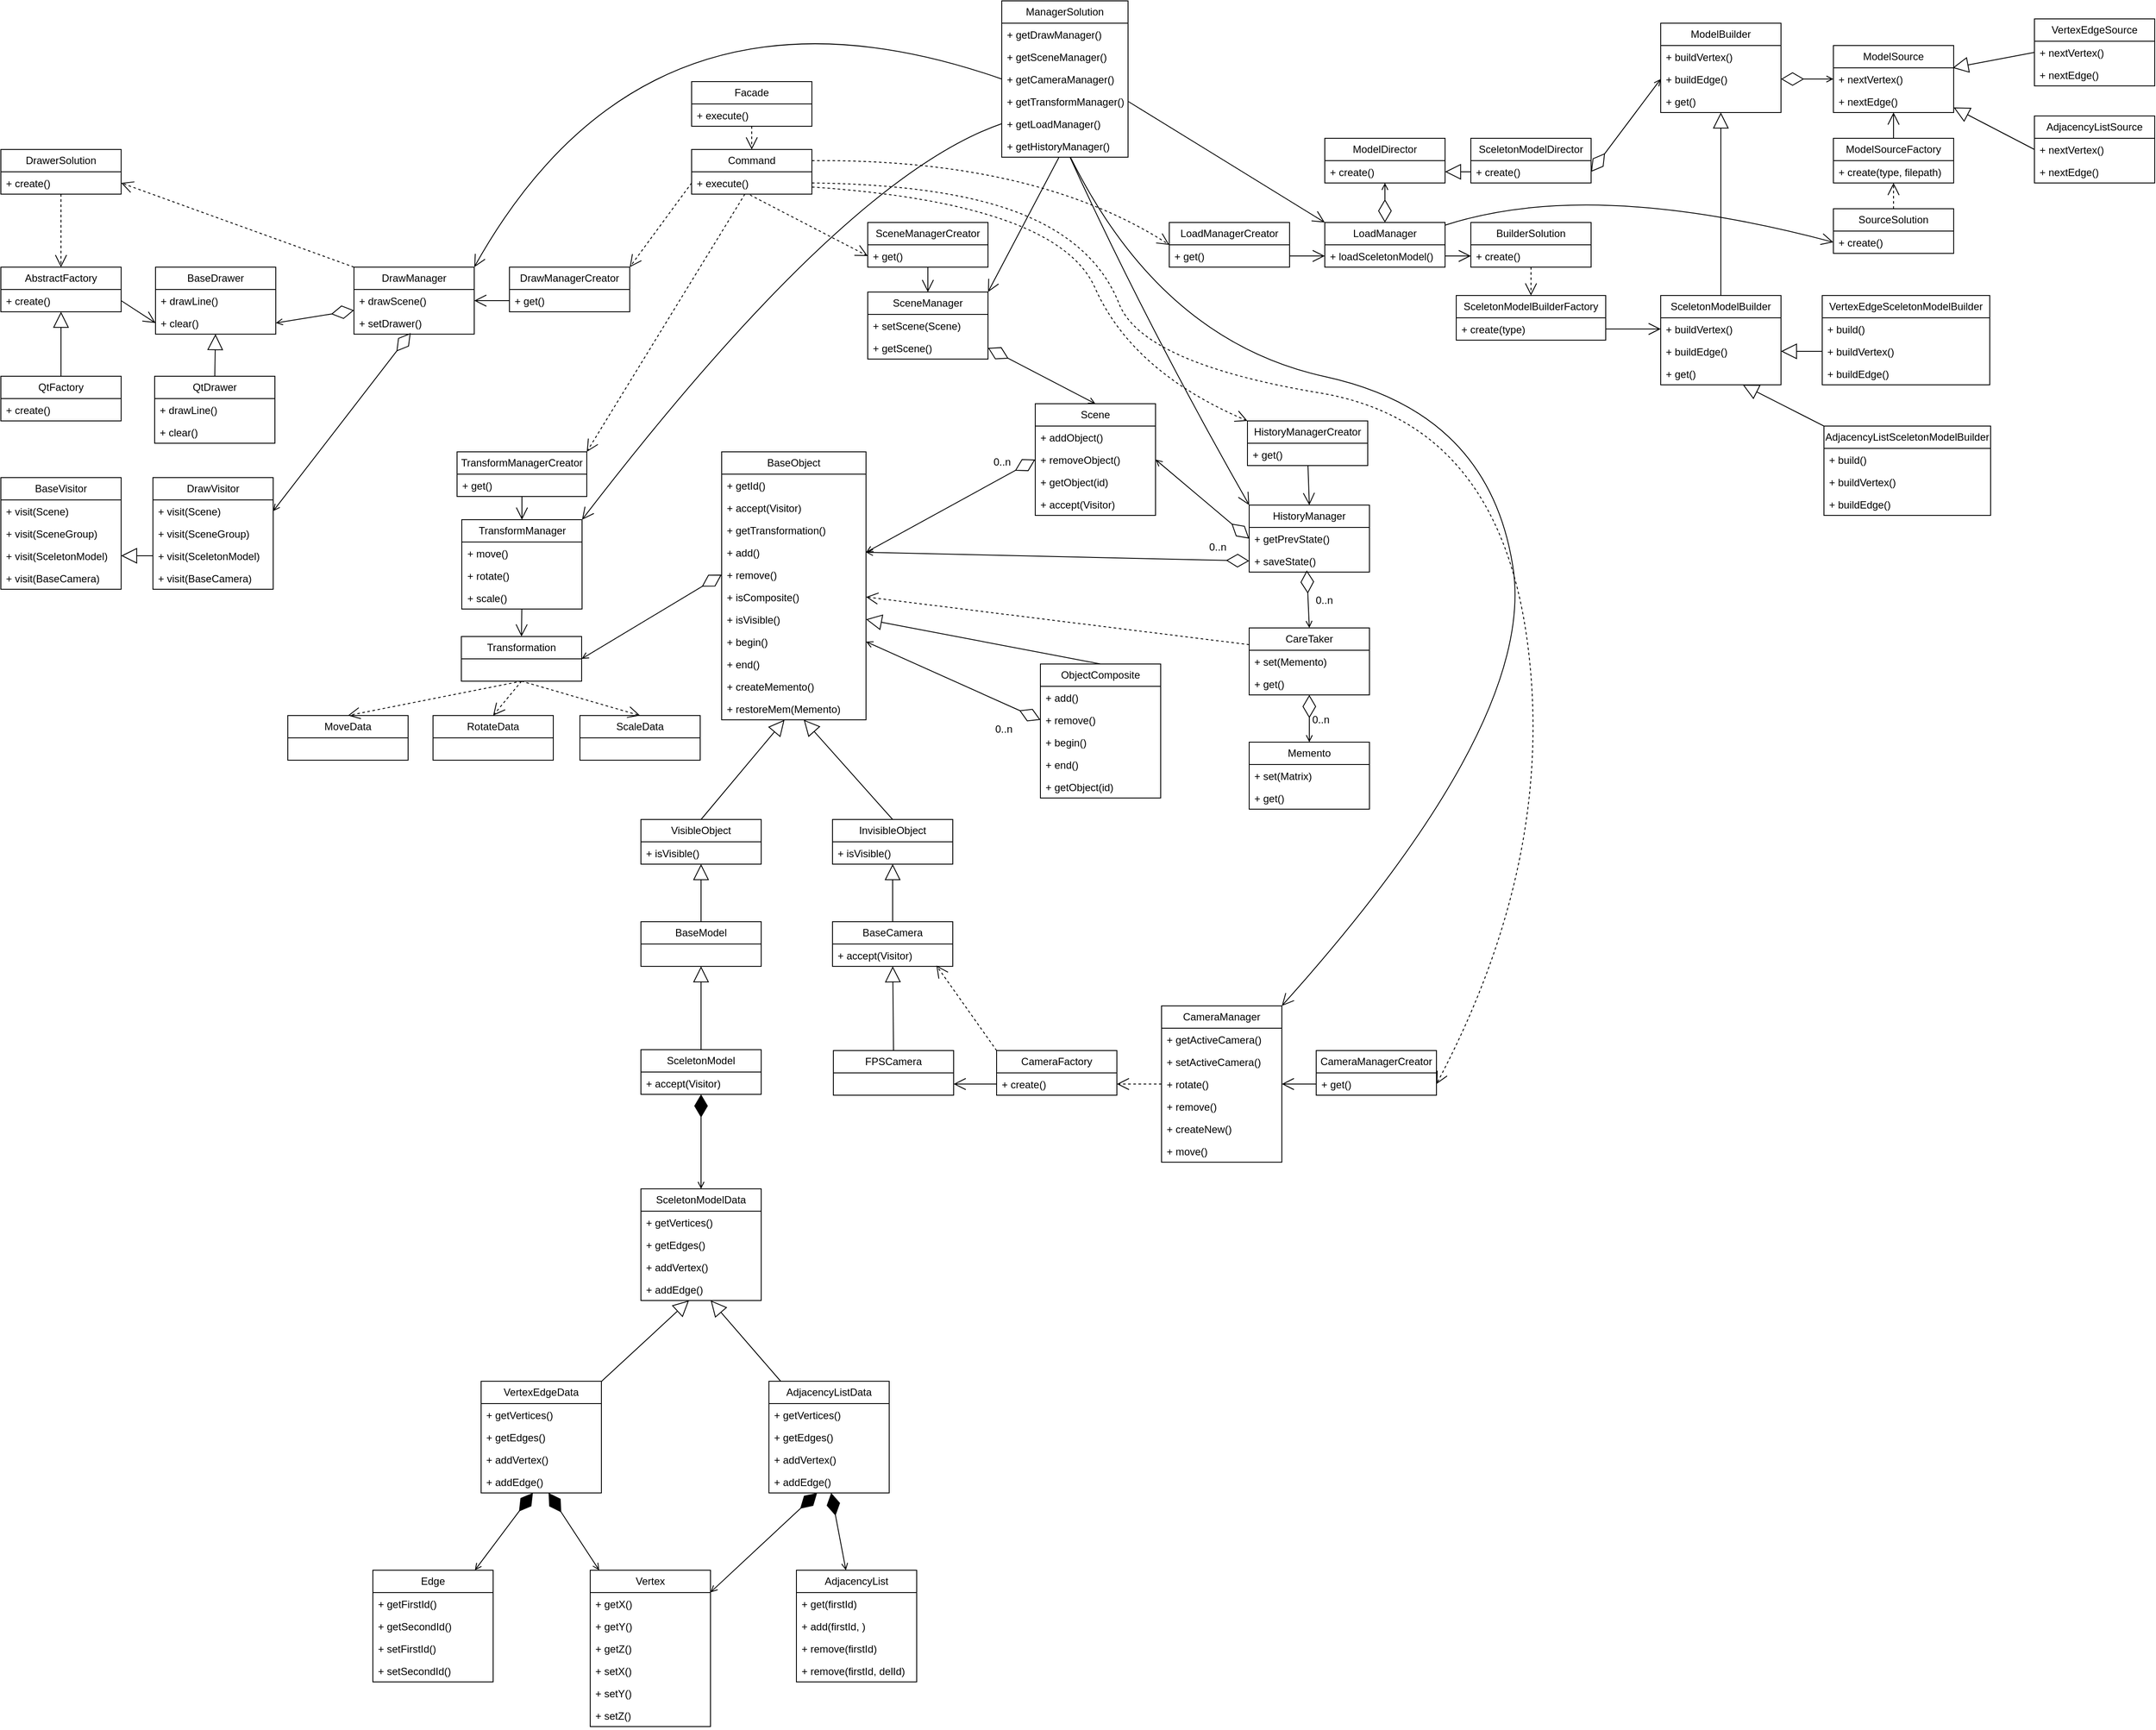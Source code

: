 <mxfile version="24.4.13" type="device">
  <diagram name="Page-1" id="AsfTJi5MWBB9FxyQ958i">
    <mxGraphModel dx="2112" dy="2960" grid="0" gridSize="10" guides="1" tooltips="1" connect="1" arrows="1" fold="1" page="0" pageScale="1" pageWidth="850" pageHeight="1100" math="0" shadow="0">
      <root>
        <mxCell id="0" />
        <mxCell id="1" parent="0" />
        <mxCell id="7YrM8T80tlzXBzcbhjP2-16" value="Vertex" style="swimlane;fontStyle=0;childLayout=stackLayout;horizontal=1;startSize=26;fillColor=none;horizontalStack=0;resizeParent=1;resizeParentMax=0;resizeLast=0;collapsible=1;marginBottom=0;whiteSpace=wrap;html=1;" parent="1" vertex="1">
          <mxGeometry x="10" y="148" width="140" height="182" as="geometry" />
        </mxCell>
        <mxCell id="7YrM8T80tlzXBzcbhjP2-17" value="+ getX()" style="text;strokeColor=none;fillColor=none;align=left;verticalAlign=top;spacingLeft=4;spacingRight=4;overflow=hidden;rotatable=0;points=[[0,0.5],[1,0.5]];portConstraint=eastwest;whiteSpace=wrap;html=1;" parent="7YrM8T80tlzXBzcbhjP2-16" vertex="1">
          <mxGeometry y="26" width="140" height="26" as="geometry" />
        </mxCell>
        <mxCell id="7YrM8T80tlzXBzcbhjP2-18" value="+ getY()" style="text;strokeColor=none;fillColor=none;align=left;verticalAlign=top;spacingLeft=4;spacingRight=4;overflow=hidden;rotatable=0;points=[[0,0.5],[1,0.5]];portConstraint=eastwest;whiteSpace=wrap;html=1;" parent="7YrM8T80tlzXBzcbhjP2-16" vertex="1">
          <mxGeometry y="52" width="140" height="26" as="geometry" />
        </mxCell>
        <mxCell id="7YrM8T80tlzXBzcbhjP2-19" value="+ getZ()" style="text;strokeColor=none;fillColor=none;align=left;verticalAlign=top;spacingLeft=4;spacingRight=4;overflow=hidden;rotatable=0;points=[[0,0.5],[1,0.5]];portConstraint=eastwest;whiteSpace=wrap;html=1;" parent="7YrM8T80tlzXBzcbhjP2-16" vertex="1">
          <mxGeometry y="78" width="140" height="26" as="geometry" />
        </mxCell>
        <mxCell id="7YrM8T80tlzXBzcbhjP2-21" value="+ setX()" style="text;strokeColor=none;fillColor=none;align=left;verticalAlign=top;spacingLeft=4;spacingRight=4;overflow=hidden;rotatable=0;points=[[0,0.5],[1,0.5]];portConstraint=eastwest;whiteSpace=wrap;html=1;" parent="7YrM8T80tlzXBzcbhjP2-16" vertex="1">
          <mxGeometry y="104" width="140" height="26" as="geometry" />
        </mxCell>
        <mxCell id="7YrM8T80tlzXBzcbhjP2-22" value="+ setY()" style="text;strokeColor=none;fillColor=none;align=left;verticalAlign=top;spacingLeft=4;spacingRight=4;overflow=hidden;rotatable=0;points=[[0,0.5],[1,0.5]];portConstraint=eastwest;whiteSpace=wrap;html=1;" parent="7YrM8T80tlzXBzcbhjP2-16" vertex="1">
          <mxGeometry y="130" width="140" height="26" as="geometry" />
        </mxCell>
        <mxCell id="7YrM8T80tlzXBzcbhjP2-20" value="+ setZ()" style="text;strokeColor=none;fillColor=none;align=left;verticalAlign=top;spacingLeft=4;spacingRight=4;overflow=hidden;rotatable=0;points=[[0,0.5],[1,0.5]];portConstraint=eastwest;whiteSpace=wrap;html=1;" parent="7YrM8T80tlzXBzcbhjP2-16" vertex="1">
          <mxGeometry y="156" width="140" height="26" as="geometry" />
        </mxCell>
        <mxCell id="7YrM8T80tlzXBzcbhjP2-23" value="Edge" style="swimlane;fontStyle=0;childLayout=stackLayout;horizontal=1;startSize=26;fillColor=none;horizontalStack=0;resizeParent=1;resizeParentMax=0;resizeLast=0;collapsible=1;marginBottom=0;whiteSpace=wrap;html=1;" parent="1" vertex="1">
          <mxGeometry x="-243" y="148" width="140" height="130" as="geometry" />
        </mxCell>
        <mxCell id="7YrM8T80tlzXBzcbhjP2-24" value="+ getFirstId()" style="text;strokeColor=none;fillColor=none;align=left;verticalAlign=top;spacingLeft=4;spacingRight=4;overflow=hidden;rotatable=0;points=[[0,0.5],[1,0.5]];portConstraint=eastwest;whiteSpace=wrap;html=1;" parent="7YrM8T80tlzXBzcbhjP2-23" vertex="1">
          <mxGeometry y="26" width="140" height="26" as="geometry" />
        </mxCell>
        <mxCell id="7YrM8T80tlzXBzcbhjP2-25" value="+ getSecondId()" style="text;strokeColor=none;fillColor=none;align=left;verticalAlign=top;spacingLeft=4;spacingRight=4;overflow=hidden;rotatable=0;points=[[0,0.5],[1,0.5]];portConstraint=eastwest;whiteSpace=wrap;html=1;" parent="7YrM8T80tlzXBzcbhjP2-23" vertex="1">
          <mxGeometry y="52" width="140" height="26" as="geometry" />
        </mxCell>
        <mxCell id="7YrM8T80tlzXBzcbhjP2-26" value="+ setFirstId()" style="text;strokeColor=none;fillColor=none;align=left;verticalAlign=top;spacingLeft=4;spacingRight=4;overflow=hidden;rotatable=0;points=[[0,0.5],[1,0.5]];portConstraint=eastwest;whiteSpace=wrap;html=1;" parent="7YrM8T80tlzXBzcbhjP2-23" vertex="1">
          <mxGeometry y="78" width="140" height="26" as="geometry" />
        </mxCell>
        <mxCell id="7YrM8T80tlzXBzcbhjP2-27" value="+ setSecondId()" style="text;strokeColor=none;fillColor=none;align=left;verticalAlign=top;spacingLeft=4;spacingRight=4;overflow=hidden;rotatable=0;points=[[0,0.5],[1,0.5]];portConstraint=eastwest;whiteSpace=wrap;html=1;" parent="7YrM8T80tlzXBzcbhjP2-23" vertex="1">
          <mxGeometry y="104" width="140" height="26" as="geometry" />
        </mxCell>
        <mxCell id="7YrM8T80tlzXBzcbhjP2-28" value="AdjacencyList" style="swimlane;fontStyle=0;childLayout=stackLayout;horizontal=1;startSize=26;fillColor=none;horizontalStack=0;resizeParent=1;resizeParentMax=0;resizeLast=0;collapsible=1;marginBottom=0;whiteSpace=wrap;html=1;" parent="1" vertex="1">
          <mxGeometry x="250" y="148" width="140" height="130" as="geometry" />
        </mxCell>
        <mxCell id="7YrM8T80tlzXBzcbhjP2-29" value="+ get(firstId)" style="text;strokeColor=none;fillColor=none;align=left;verticalAlign=top;spacingLeft=4;spacingRight=4;overflow=hidden;rotatable=0;points=[[0,0.5],[1,0.5]];portConstraint=eastwest;whiteSpace=wrap;html=1;" parent="7YrM8T80tlzXBzcbhjP2-28" vertex="1">
          <mxGeometry y="26" width="140" height="26" as="geometry" />
        </mxCell>
        <mxCell id="7YrM8T80tlzXBzcbhjP2-30" value="+ add(firstId, )" style="text;strokeColor=none;fillColor=none;align=left;verticalAlign=top;spacingLeft=4;spacingRight=4;overflow=hidden;rotatable=0;points=[[0,0.5],[1,0.5]];portConstraint=eastwest;whiteSpace=wrap;html=1;" parent="7YrM8T80tlzXBzcbhjP2-28" vertex="1">
          <mxGeometry y="52" width="140" height="26" as="geometry" />
        </mxCell>
        <mxCell id="7YrM8T80tlzXBzcbhjP2-31" value="+ remove(firstId)" style="text;strokeColor=none;fillColor=none;align=left;verticalAlign=top;spacingLeft=4;spacingRight=4;overflow=hidden;rotatable=0;points=[[0,0.5],[1,0.5]];portConstraint=eastwest;whiteSpace=wrap;html=1;" parent="7YrM8T80tlzXBzcbhjP2-28" vertex="1">
          <mxGeometry y="78" width="140" height="26" as="geometry" />
        </mxCell>
        <mxCell id="7YrM8T80tlzXBzcbhjP2-32" value="+ remove(firstId, delId)" style="text;strokeColor=none;fillColor=none;align=left;verticalAlign=top;spacingLeft=4;spacingRight=4;overflow=hidden;rotatable=0;points=[[0,0.5],[1,0.5]];portConstraint=eastwest;whiteSpace=wrap;html=1;" parent="7YrM8T80tlzXBzcbhjP2-28" vertex="1">
          <mxGeometry y="104" width="140" height="26" as="geometry" />
        </mxCell>
        <mxCell id="7YrM8T80tlzXBzcbhjP2-35" value="VertexEdgeData" style="swimlane;fontStyle=0;childLayout=stackLayout;horizontal=1;startSize=26;fillColor=none;horizontalStack=0;resizeParent=1;resizeParentMax=0;resizeLast=0;collapsible=1;marginBottom=0;whiteSpace=wrap;html=1;" parent="1" vertex="1">
          <mxGeometry x="-117" y="-72" width="140" height="130" as="geometry" />
        </mxCell>
        <mxCell id="7YrM8T80tlzXBzcbhjP2-36" value="+ getVertices()" style="text;strokeColor=none;fillColor=none;align=left;verticalAlign=top;spacingLeft=4;spacingRight=4;overflow=hidden;rotatable=0;points=[[0,0.5],[1,0.5]];portConstraint=eastwest;whiteSpace=wrap;html=1;" parent="7YrM8T80tlzXBzcbhjP2-35" vertex="1">
          <mxGeometry y="26" width="140" height="26" as="geometry" />
        </mxCell>
        <mxCell id="7YrM8T80tlzXBzcbhjP2-37" value="+ getEdges()" style="text;strokeColor=none;fillColor=none;align=left;verticalAlign=top;spacingLeft=4;spacingRight=4;overflow=hidden;rotatable=0;points=[[0,0.5],[1,0.5]];portConstraint=eastwest;whiteSpace=wrap;html=1;" parent="7YrM8T80tlzXBzcbhjP2-35" vertex="1">
          <mxGeometry y="52" width="140" height="26" as="geometry" />
        </mxCell>
        <mxCell id="7YrM8T80tlzXBzcbhjP2-38" value="+ addVertex()" style="text;strokeColor=none;fillColor=none;align=left;verticalAlign=top;spacingLeft=4;spacingRight=4;overflow=hidden;rotatable=0;points=[[0,0.5],[1,0.5]];portConstraint=eastwest;whiteSpace=wrap;html=1;" parent="7YrM8T80tlzXBzcbhjP2-35" vertex="1">
          <mxGeometry y="78" width="140" height="26" as="geometry" />
        </mxCell>
        <mxCell id="7YrM8T80tlzXBzcbhjP2-39" value="+ addEdge()" style="text;strokeColor=none;fillColor=none;align=left;verticalAlign=top;spacingLeft=4;spacingRight=4;overflow=hidden;rotatable=0;points=[[0,0.5],[1,0.5]];portConstraint=eastwest;whiteSpace=wrap;html=1;" parent="7YrM8T80tlzXBzcbhjP2-35" vertex="1">
          <mxGeometry y="104" width="140" height="26" as="geometry" />
        </mxCell>
        <mxCell id="7YrM8T80tlzXBzcbhjP2-41" value="" style="endArrow=diamondThin;endFill=1;endSize=24;html=1;rounded=0;fontSize=12;curved=1;startArrow=open;startFill=0;" parent="1" source="7YrM8T80tlzXBzcbhjP2-23" target="7YrM8T80tlzXBzcbhjP2-39" edge="1">
          <mxGeometry width="160" relative="1" as="geometry">
            <mxPoint y="200" as="sourcePoint" />
            <mxPoint x="-58.535" y="84.0" as="targetPoint" />
          </mxGeometry>
        </mxCell>
        <mxCell id="7YrM8T80tlzXBzcbhjP2-43" value="" style="endArrow=diamondThin;endFill=1;endSize=24;html=1;rounded=0;fontSize=12;curved=1;startArrow=open;startFill=0;" parent="1" source="7YrM8T80tlzXBzcbhjP2-16" target="7YrM8T80tlzXBzcbhjP2-39" edge="1">
          <mxGeometry width="160" relative="1" as="geometry">
            <mxPoint y="200" as="sourcePoint" />
            <mxPoint x="-37.173" y="84.0" as="targetPoint" />
          </mxGeometry>
        </mxCell>
        <mxCell id="7YrM8T80tlzXBzcbhjP2-44" value="AdjacencyListData" style="swimlane;fontStyle=0;childLayout=stackLayout;horizontal=1;startSize=26;fillColor=none;horizontalStack=0;resizeParent=1;resizeParentMax=0;resizeLast=0;collapsible=1;marginBottom=0;whiteSpace=wrap;html=1;" parent="1" vertex="1">
          <mxGeometry x="218" y="-72" width="140" height="130" as="geometry" />
        </mxCell>
        <mxCell id="7YrM8T80tlzXBzcbhjP2-45" value="+ getVertices()" style="text;strokeColor=none;fillColor=none;align=left;verticalAlign=top;spacingLeft=4;spacingRight=4;overflow=hidden;rotatable=0;points=[[0,0.5],[1,0.5]];portConstraint=eastwest;whiteSpace=wrap;html=1;" parent="7YrM8T80tlzXBzcbhjP2-44" vertex="1">
          <mxGeometry y="26" width="140" height="26" as="geometry" />
        </mxCell>
        <mxCell id="7YrM8T80tlzXBzcbhjP2-46" value="+ getEdges()" style="text;strokeColor=none;fillColor=none;align=left;verticalAlign=top;spacingLeft=4;spacingRight=4;overflow=hidden;rotatable=0;points=[[0,0.5],[1,0.5]];portConstraint=eastwest;whiteSpace=wrap;html=1;" parent="7YrM8T80tlzXBzcbhjP2-44" vertex="1">
          <mxGeometry y="52" width="140" height="26" as="geometry" />
        </mxCell>
        <mxCell id="7YrM8T80tlzXBzcbhjP2-47" value="+ addVertex()" style="text;strokeColor=none;fillColor=none;align=left;verticalAlign=top;spacingLeft=4;spacingRight=4;overflow=hidden;rotatable=0;points=[[0,0.5],[1,0.5]];portConstraint=eastwest;whiteSpace=wrap;html=1;" parent="7YrM8T80tlzXBzcbhjP2-44" vertex="1">
          <mxGeometry y="78" width="140" height="26" as="geometry" />
        </mxCell>
        <mxCell id="7YrM8T80tlzXBzcbhjP2-48" value="+ addEdge()" style="text;strokeColor=none;fillColor=none;align=left;verticalAlign=top;spacingLeft=4;spacingRight=4;overflow=hidden;rotatable=0;points=[[0,0.5],[1,0.5]];portConstraint=eastwest;whiteSpace=wrap;html=1;" parent="7YrM8T80tlzXBzcbhjP2-44" vertex="1">
          <mxGeometry y="104" width="140" height="26" as="geometry" />
        </mxCell>
        <mxCell id="7YrM8T80tlzXBzcbhjP2-50" value="" style="endArrow=diamondThin;endFill=1;endSize=24;html=1;rounded=0;fontSize=12;curved=1;startArrow=open;startFill=0;" parent="1" source="7YrM8T80tlzXBzcbhjP2-16" target="7YrM8T80tlzXBzcbhjP2-48" edge="1">
          <mxGeometry width="160" relative="1" as="geometry">
            <mxPoint y="200" as="sourcePoint" />
            <mxPoint x="271.905" y="84.0" as="targetPoint" />
          </mxGeometry>
        </mxCell>
        <mxCell id="7YrM8T80tlzXBzcbhjP2-51" value="" style="endArrow=diamondThin;endFill=1;endSize=24;html=1;rounded=0;fontSize=12;curved=1;startArrow=open;startFill=0;" parent="1" source="7YrM8T80tlzXBzcbhjP2-28" target="7YrM8T80tlzXBzcbhjP2-48" edge="1">
          <mxGeometry width="160" relative="1" as="geometry">
            <mxPoint y="200" as="sourcePoint" />
            <mxPoint x="290.93" y="84.0" as="targetPoint" />
          </mxGeometry>
        </mxCell>
        <mxCell id="7YrM8T80tlzXBzcbhjP2-52" value="SceletonModelData" style="swimlane;fontStyle=0;childLayout=stackLayout;horizontal=1;startSize=26;fillColor=none;horizontalStack=0;resizeParent=1;resizeParentMax=0;resizeLast=0;collapsible=1;marginBottom=0;whiteSpace=wrap;html=1;" parent="1" vertex="1">
          <mxGeometry x="69" y="-296" width="140" height="130" as="geometry">
            <mxRectangle x="69" y="-296" width="140" height="26" as="alternateBounds" />
          </mxGeometry>
        </mxCell>
        <mxCell id="7YrM8T80tlzXBzcbhjP2-53" value="+ getVertices()" style="text;strokeColor=none;fillColor=none;align=left;verticalAlign=top;spacingLeft=4;spacingRight=4;overflow=hidden;rotatable=0;points=[[0,0.5],[1,0.5]];portConstraint=eastwest;whiteSpace=wrap;html=1;" parent="7YrM8T80tlzXBzcbhjP2-52" vertex="1">
          <mxGeometry y="26" width="140" height="26" as="geometry" />
        </mxCell>
        <mxCell id="7YrM8T80tlzXBzcbhjP2-54" value="+ getEdges()" style="text;strokeColor=none;fillColor=none;align=left;verticalAlign=top;spacingLeft=4;spacingRight=4;overflow=hidden;rotatable=0;points=[[0,0.5],[1,0.5]];portConstraint=eastwest;whiteSpace=wrap;html=1;" parent="7YrM8T80tlzXBzcbhjP2-52" vertex="1">
          <mxGeometry y="52" width="140" height="26" as="geometry" />
        </mxCell>
        <mxCell id="7YrM8T80tlzXBzcbhjP2-55" value="+ addVertex()" style="text;strokeColor=none;fillColor=none;align=left;verticalAlign=top;spacingLeft=4;spacingRight=4;overflow=hidden;rotatable=0;points=[[0,0.5],[1,0.5]];portConstraint=eastwest;whiteSpace=wrap;html=1;" parent="7YrM8T80tlzXBzcbhjP2-52" vertex="1">
          <mxGeometry y="78" width="140" height="26" as="geometry" />
        </mxCell>
        <mxCell id="7YrM8T80tlzXBzcbhjP2-56" value="+ addEdge()" style="text;strokeColor=none;fillColor=none;align=left;verticalAlign=top;spacingLeft=4;spacingRight=4;overflow=hidden;rotatable=0;points=[[0,0.5],[1,0.5]];portConstraint=eastwest;whiteSpace=wrap;html=1;" parent="7YrM8T80tlzXBzcbhjP2-52" vertex="1">
          <mxGeometry y="104" width="140" height="26" as="geometry" />
        </mxCell>
        <mxCell id="7YrM8T80tlzXBzcbhjP2-58" value="&lt;div&gt;&lt;br&gt;&lt;/div&gt;&lt;div&gt;&lt;br&gt;&lt;/div&gt;" style="endArrow=block;endSize=16;endFill=0;html=1;rounded=0;fontSize=12;curved=1;" parent="1" source="7YrM8T80tlzXBzcbhjP2-35" target="7YrM8T80tlzXBzcbhjP2-56" edge="1">
          <mxGeometry width="160" relative="1" as="geometry">
            <mxPoint y="-161" as="sourcePoint" />
            <mxPoint x="123.792" y="-140" as="targetPoint" />
          </mxGeometry>
        </mxCell>
        <mxCell id="7YrM8T80tlzXBzcbhjP2-59" value="" style="endArrow=block;endSize=16;endFill=0;html=1;rounded=0;fontSize=12;curved=1;" parent="1" source="7YrM8T80tlzXBzcbhjP2-44" target="7YrM8T80tlzXBzcbhjP2-56" edge="1">
          <mxGeometry width="160" relative="1" as="geometry">
            <mxPoint x="275" y="-66" as="sourcePoint" />
            <mxPoint x="151.182" y="-140" as="targetPoint" />
          </mxGeometry>
        </mxCell>
        <mxCell id="7YrM8T80tlzXBzcbhjP2-60" value="SceletonModel" style="swimlane;fontStyle=0;childLayout=stackLayout;horizontal=1;startSize=26;fillColor=none;horizontalStack=0;resizeParent=1;resizeParentMax=0;resizeLast=0;collapsible=1;marginBottom=0;whiteSpace=wrap;html=1;" parent="1" vertex="1">
          <mxGeometry x="69" y="-458" width="140" height="52" as="geometry" />
        </mxCell>
        <mxCell id="7YrM8T80tlzXBzcbhjP2-63" value="+ accept(Visitor)" style="text;strokeColor=none;fillColor=none;align=left;verticalAlign=top;spacingLeft=4;spacingRight=4;overflow=hidden;rotatable=0;points=[[0,0.5],[1,0.5]];portConstraint=eastwest;whiteSpace=wrap;html=1;" parent="7YrM8T80tlzXBzcbhjP2-60" vertex="1">
          <mxGeometry y="26" width="140" height="26" as="geometry" />
        </mxCell>
        <mxCell id="7YrM8T80tlzXBzcbhjP2-65" value="" style="endArrow=diamondThin;endFill=1;endSize=24;html=1;rounded=0;fontSize=12;curved=1;startArrow=open;startFill=0;" parent="1" source="7YrM8T80tlzXBzcbhjP2-52" target="7YrM8T80tlzXBzcbhjP2-63" edge="1">
          <mxGeometry width="160" relative="1" as="geometry">
            <mxPoint x="41" y="-409" as="sourcePoint" />
            <mxPoint x="201" y="-409" as="targetPoint" />
          </mxGeometry>
        </mxCell>
        <mxCell id="7YrM8T80tlzXBzcbhjP2-66" value="BaseModel" style="swimlane;fontStyle=0;childLayout=stackLayout;horizontal=1;startSize=26;fillColor=none;horizontalStack=0;resizeParent=1;resizeParentMax=0;resizeLast=0;collapsible=1;marginBottom=0;whiteSpace=wrap;html=1;" parent="1" vertex="1">
          <mxGeometry x="69" y="-607" width="140" height="52" as="geometry" />
        </mxCell>
        <mxCell id="7YrM8T80tlzXBzcbhjP2-70" value="" style="endArrow=block;endSize=16;endFill=0;html=1;rounded=0;fontSize=12;curved=1;exitX=0.5;exitY=0;exitDx=0;exitDy=0;" parent="1" source="7YrM8T80tlzXBzcbhjP2-60" edge="1">
          <mxGeometry width="160" relative="1" as="geometry">
            <mxPoint x="-19" y="-444" as="sourcePoint" />
            <mxPoint x="139" y="-555" as="targetPoint" />
          </mxGeometry>
        </mxCell>
        <mxCell id="7YrM8T80tlzXBzcbhjP2-71" value="BaseCamera" style="swimlane;fontStyle=0;childLayout=stackLayout;horizontal=1;startSize=26;fillColor=none;horizontalStack=0;resizeParent=1;resizeParentMax=0;resizeLast=0;collapsible=1;marginBottom=0;whiteSpace=wrap;html=1;" parent="1" vertex="1">
          <mxGeometry x="292" y="-607" width="140" height="52" as="geometry" />
        </mxCell>
        <mxCell id="7YrM8T80tlzXBzcbhjP2-74" value="+ accept(Visitor)" style="text;strokeColor=none;fillColor=none;align=left;verticalAlign=top;spacingLeft=4;spacingRight=4;overflow=hidden;rotatable=0;points=[[0,0.5],[1,0.5]];portConstraint=eastwest;whiteSpace=wrap;html=1;" parent="7YrM8T80tlzXBzcbhjP2-71" vertex="1">
          <mxGeometry y="26" width="140" height="26" as="geometry" />
        </mxCell>
        <mxCell id="7YrM8T80tlzXBzcbhjP2-75" value="FPSCamera" style="swimlane;fontStyle=0;childLayout=stackLayout;horizontal=1;startSize=26;fillColor=none;horizontalStack=0;resizeParent=1;resizeParentMax=0;resizeLast=0;collapsible=1;marginBottom=0;whiteSpace=wrap;html=1;" parent="1" vertex="1">
          <mxGeometry x="293" y="-457" width="140" height="52" as="geometry" />
        </mxCell>
        <mxCell id="7YrM8T80tlzXBzcbhjP2-79" value="CameraFactory" style="swimlane;fontStyle=0;childLayout=stackLayout;horizontal=1;startSize=26;fillColor=none;horizontalStack=0;resizeParent=1;resizeParentMax=0;resizeLast=0;collapsible=1;marginBottom=0;whiteSpace=wrap;html=1;" parent="1" vertex="1">
          <mxGeometry x="483" y="-457" width="140" height="52" as="geometry" />
        </mxCell>
        <mxCell id="7YrM8T80tlzXBzcbhjP2-80" value="+ create()" style="text;strokeColor=none;fillColor=none;align=left;verticalAlign=top;spacingLeft=4;spacingRight=4;overflow=hidden;rotatable=0;points=[[0,0.5],[1,0.5]];portConstraint=eastwest;whiteSpace=wrap;html=1;" parent="7YrM8T80tlzXBzcbhjP2-79" vertex="1">
          <mxGeometry y="26" width="140" height="26" as="geometry" />
        </mxCell>
        <mxCell id="7YrM8T80tlzXBzcbhjP2-83" value="InvisibleObject" style="swimlane;fontStyle=0;childLayout=stackLayout;horizontal=1;startSize=26;fillColor=none;horizontalStack=0;resizeParent=1;resizeParentMax=0;resizeLast=0;collapsible=1;marginBottom=0;whiteSpace=wrap;html=1;" parent="1" vertex="1">
          <mxGeometry x="292" y="-726" width="140" height="52" as="geometry" />
        </mxCell>
        <mxCell id="7YrM8T80tlzXBzcbhjP2-84" value="+ isVisible()" style="text;strokeColor=none;fillColor=none;align=left;verticalAlign=top;spacingLeft=4;spacingRight=4;overflow=hidden;rotatable=0;points=[[0,0.5],[1,0.5]];portConstraint=eastwest;whiteSpace=wrap;html=1;" parent="7YrM8T80tlzXBzcbhjP2-83" vertex="1">
          <mxGeometry y="26" width="140" height="26" as="geometry" />
        </mxCell>
        <mxCell id="7YrM8T80tlzXBzcbhjP2-87" value="VisibleObject" style="swimlane;fontStyle=0;childLayout=stackLayout;horizontal=1;startSize=26;fillColor=none;horizontalStack=0;resizeParent=1;resizeParentMax=0;resizeLast=0;collapsible=1;marginBottom=0;whiteSpace=wrap;html=1;" parent="1" vertex="1">
          <mxGeometry x="69" y="-726" width="140" height="52" as="geometry" />
        </mxCell>
        <mxCell id="7YrM8T80tlzXBzcbhjP2-88" value="+ isVisible()" style="text;strokeColor=none;fillColor=none;align=left;verticalAlign=top;spacingLeft=4;spacingRight=4;overflow=hidden;rotatable=0;points=[[0,0.5],[1,0.5]];portConstraint=eastwest;whiteSpace=wrap;html=1;" parent="7YrM8T80tlzXBzcbhjP2-87" vertex="1">
          <mxGeometry y="26" width="140" height="26" as="geometry" />
        </mxCell>
        <mxCell id="7YrM8T80tlzXBzcbhjP2-91" value="" style="endArrow=block;endSize=16;endFill=0;html=1;rounded=0;fontSize=12;curved=1;exitX=0.5;exitY=0;exitDx=0;exitDy=0;" parent="1" source="7YrM8T80tlzXBzcbhjP2-66" target="7YrM8T80tlzXBzcbhjP2-88" edge="1">
          <mxGeometry width="160" relative="1" as="geometry">
            <mxPoint x="256" y="-529" as="sourcePoint" />
            <mxPoint x="416" y="-529" as="targetPoint" />
          </mxGeometry>
        </mxCell>
        <mxCell id="7YrM8T80tlzXBzcbhjP2-92" value="" style="endArrow=block;endSize=16;endFill=0;html=1;rounded=0;fontSize=12;curved=1;exitX=0.5;exitY=0;exitDx=0;exitDy=0;" parent="1" source="7YrM8T80tlzXBzcbhjP2-75" target="7YrM8T80tlzXBzcbhjP2-74" edge="1">
          <mxGeometry width="160" relative="1" as="geometry">
            <mxPoint x="256" y="-529" as="sourcePoint" />
            <mxPoint x="416" y="-529" as="targetPoint" />
          </mxGeometry>
        </mxCell>
        <mxCell id="7YrM8T80tlzXBzcbhjP2-93" value="" style="endArrow=open;endFill=1;endSize=12;html=1;rounded=0;fontSize=12;curved=1;exitX=0;exitY=0.5;exitDx=0;exitDy=0;entryX=1;entryY=0.75;entryDx=0;entryDy=0;" parent="1" source="7YrM8T80tlzXBzcbhjP2-80" target="7YrM8T80tlzXBzcbhjP2-75" edge="1">
          <mxGeometry width="160" relative="1" as="geometry">
            <mxPoint x="256" y="-529" as="sourcePoint" />
            <mxPoint x="416" y="-529" as="targetPoint" />
          </mxGeometry>
        </mxCell>
        <mxCell id="7YrM8T80tlzXBzcbhjP2-94" value="" style="endArrow=open;endSize=12;dashed=1;html=1;rounded=0;fontSize=12;curved=1;exitX=0;exitY=0;exitDx=0;exitDy=0;entryX=0.864;entryY=0.962;entryDx=0;entryDy=0;entryPerimeter=0;" parent="1" source="7YrM8T80tlzXBzcbhjP2-79" target="7YrM8T80tlzXBzcbhjP2-74" edge="1">
          <mxGeometry width="160" relative="1" as="geometry">
            <mxPoint x="256" y="-529" as="sourcePoint" />
            <mxPoint x="416" y="-529" as="targetPoint" />
          </mxGeometry>
        </mxCell>
        <mxCell id="7YrM8T80tlzXBzcbhjP2-95" value="" style="endArrow=block;endSize=16;endFill=0;html=1;rounded=0;fontSize=12;curved=1;exitX=0.5;exitY=0;exitDx=0;exitDy=0;" parent="1" source="7YrM8T80tlzXBzcbhjP2-71" target="7YrM8T80tlzXBzcbhjP2-84" edge="1">
          <mxGeometry width="160" relative="1" as="geometry">
            <mxPoint x="256" y="-529" as="sourcePoint" />
            <mxPoint x="416" y="-529" as="targetPoint" />
          </mxGeometry>
        </mxCell>
        <mxCell id="7YrM8T80tlzXBzcbhjP2-96" value="BaseObject" style="swimlane;fontStyle=0;childLayout=stackLayout;horizontal=1;startSize=26;fillColor=none;horizontalStack=0;resizeParent=1;resizeParentMax=0;resizeLast=0;collapsible=1;marginBottom=0;whiteSpace=wrap;html=1;" parent="1" vertex="1">
          <mxGeometry x="163" y="-1154" width="168" height="312" as="geometry" />
        </mxCell>
        <mxCell id="7YrM8T80tlzXBzcbhjP2-97" value="+ getId()" style="text;strokeColor=none;fillColor=none;align=left;verticalAlign=top;spacingLeft=4;spacingRight=4;overflow=hidden;rotatable=0;points=[[0,0.5],[1,0.5]];portConstraint=eastwest;whiteSpace=wrap;html=1;" parent="7YrM8T80tlzXBzcbhjP2-96" vertex="1">
          <mxGeometry y="26" width="168" height="26" as="geometry" />
        </mxCell>
        <mxCell id="7YrM8T80tlzXBzcbhjP2-98" value="+ accept(Visitor)" style="text;strokeColor=none;fillColor=none;align=left;verticalAlign=top;spacingLeft=4;spacingRight=4;overflow=hidden;rotatable=0;points=[[0,0.5],[1,0.5]];portConstraint=eastwest;whiteSpace=wrap;html=1;" parent="7YrM8T80tlzXBzcbhjP2-96" vertex="1">
          <mxGeometry y="52" width="168" height="26" as="geometry" />
        </mxCell>
        <mxCell id="7YrM8T80tlzXBzcbhjP2-99" value="+ getTransformation()" style="text;strokeColor=none;fillColor=none;align=left;verticalAlign=top;spacingLeft=4;spacingRight=4;overflow=hidden;rotatable=0;points=[[0,0.5],[1,0.5]];portConstraint=eastwest;whiteSpace=wrap;html=1;" parent="7YrM8T80tlzXBzcbhjP2-96" vertex="1">
          <mxGeometry y="78" width="168" height="26" as="geometry" />
        </mxCell>
        <mxCell id="7YrM8T80tlzXBzcbhjP2-101" value="+ add()" style="text;strokeColor=none;fillColor=none;align=left;verticalAlign=top;spacingLeft=4;spacingRight=4;overflow=hidden;rotatable=0;points=[[0,0.5],[1,0.5]];portConstraint=eastwest;whiteSpace=wrap;html=1;" parent="7YrM8T80tlzXBzcbhjP2-96" vertex="1">
          <mxGeometry y="104" width="168" height="26" as="geometry" />
        </mxCell>
        <mxCell id="7YrM8T80tlzXBzcbhjP2-102" value="+ remove()" style="text;strokeColor=none;fillColor=none;align=left;verticalAlign=top;spacingLeft=4;spacingRight=4;overflow=hidden;rotatable=0;points=[[0,0.5],[1,0.5]];portConstraint=eastwest;whiteSpace=wrap;html=1;" parent="7YrM8T80tlzXBzcbhjP2-96" vertex="1">
          <mxGeometry y="130" width="168" height="26" as="geometry" />
        </mxCell>
        <mxCell id="7YrM8T80tlzXBzcbhjP2-103" value="+ isComposite()" style="text;strokeColor=none;fillColor=none;align=left;verticalAlign=top;spacingLeft=4;spacingRight=4;overflow=hidden;rotatable=0;points=[[0,0.5],[1,0.5]];portConstraint=eastwest;whiteSpace=wrap;html=1;" parent="7YrM8T80tlzXBzcbhjP2-96" vertex="1">
          <mxGeometry y="156" width="168" height="26" as="geometry" />
        </mxCell>
        <mxCell id="7YrM8T80tlzXBzcbhjP2-104" value="+ isVisible()" style="text;strokeColor=none;fillColor=none;align=left;verticalAlign=top;spacingLeft=4;spacingRight=4;overflow=hidden;rotatable=0;points=[[0,0.5],[1,0.5]];portConstraint=eastwest;whiteSpace=wrap;html=1;" parent="7YrM8T80tlzXBzcbhjP2-96" vertex="1">
          <mxGeometry y="182" width="168" height="26" as="geometry" />
        </mxCell>
        <mxCell id="7YrM8T80tlzXBzcbhjP2-105" value="+ begin()" style="text;strokeColor=none;fillColor=none;align=left;verticalAlign=top;spacingLeft=4;spacingRight=4;overflow=hidden;rotatable=0;points=[[0,0.5],[1,0.5]];portConstraint=eastwest;whiteSpace=wrap;html=1;" parent="7YrM8T80tlzXBzcbhjP2-96" vertex="1">
          <mxGeometry y="208" width="168" height="26" as="geometry" />
        </mxCell>
        <mxCell id="7YrM8T80tlzXBzcbhjP2-106" value="+ end()" style="text;strokeColor=none;fillColor=none;align=left;verticalAlign=top;spacingLeft=4;spacingRight=4;overflow=hidden;rotatable=0;points=[[0,0.5],[1,0.5]];portConstraint=eastwest;whiteSpace=wrap;html=1;" parent="7YrM8T80tlzXBzcbhjP2-96" vertex="1">
          <mxGeometry y="234" width="168" height="26" as="geometry" />
        </mxCell>
        <mxCell id="7YrM8T80tlzXBzcbhjP2-107" value="+ createMemento()" style="text;strokeColor=none;fillColor=none;align=left;verticalAlign=top;spacingLeft=4;spacingRight=4;overflow=hidden;rotatable=0;points=[[0,0.5],[1,0.5]];portConstraint=eastwest;whiteSpace=wrap;html=1;" parent="7YrM8T80tlzXBzcbhjP2-96" vertex="1">
          <mxGeometry y="260" width="168" height="26" as="geometry" />
        </mxCell>
        <mxCell id="7YrM8T80tlzXBzcbhjP2-108" value="+ restoreMem(Memento)" style="text;strokeColor=none;fillColor=none;align=left;verticalAlign=top;spacingLeft=4;spacingRight=4;overflow=hidden;rotatable=0;points=[[0,0.5],[1,0.5]];portConstraint=eastwest;whiteSpace=wrap;html=1;" parent="7YrM8T80tlzXBzcbhjP2-96" vertex="1">
          <mxGeometry y="286" width="168" height="26" as="geometry" />
        </mxCell>
        <mxCell id="7YrM8T80tlzXBzcbhjP2-111" value="" style="endArrow=block;endSize=16;endFill=0;html=1;rounded=0;fontSize=12;curved=1;exitX=0.5;exitY=0;exitDx=0;exitDy=0;" parent="1" source="7YrM8T80tlzXBzcbhjP2-83" target="7YrM8T80tlzXBzcbhjP2-108" edge="1">
          <mxGeometry width="160" relative="1" as="geometry">
            <mxPoint x="308" y="-940" as="sourcePoint" />
            <mxPoint x="468" y="-940" as="targetPoint" />
          </mxGeometry>
        </mxCell>
        <mxCell id="7YrM8T80tlzXBzcbhjP2-112" value="" style="endArrow=block;endSize=16;endFill=0;html=1;rounded=0;fontSize=12;curved=1;exitX=0.5;exitY=0;exitDx=0;exitDy=0;" parent="1" source="7YrM8T80tlzXBzcbhjP2-87" target="7YrM8T80tlzXBzcbhjP2-108" edge="1">
          <mxGeometry width="160" relative="1" as="geometry">
            <mxPoint x="308" y="-940" as="sourcePoint" />
            <mxPoint x="468" y="-940" as="targetPoint" />
          </mxGeometry>
        </mxCell>
        <mxCell id="7YrM8T80tlzXBzcbhjP2-113" value="ObjectComposite" style="swimlane;fontStyle=0;childLayout=stackLayout;horizontal=1;startSize=26;fillColor=none;horizontalStack=0;resizeParent=1;resizeParentMax=0;resizeLast=0;collapsible=1;marginBottom=0;whiteSpace=wrap;html=1;" parent="1" vertex="1">
          <mxGeometry x="534" y="-907" width="140" height="156" as="geometry" />
        </mxCell>
        <mxCell id="7YrM8T80tlzXBzcbhjP2-116" value="+ add()" style="text;strokeColor=none;fillColor=none;align=left;verticalAlign=top;spacingLeft=4;spacingRight=4;overflow=hidden;rotatable=0;points=[[0,0.5],[1,0.5]];portConstraint=eastwest;whiteSpace=wrap;html=1;" parent="7YrM8T80tlzXBzcbhjP2-113" vertex="1">
          <mxGeometry y="26" width="140" height="26" as="geometry" />
        </mxCell>
        <mxCell id="7YrM8T80tlzXBzcbhjP2-117" value="+ remove()" style="text;strokeColor=none;fillColor=none;align=left;verticalAlign=top;spacingLeft=4;spacingRight=4;overflow=hidden;rotatable=0;points=[[0,0.5],[1,0.5]];portConstraint=eastwest;whiteSpace=wrap;html=1;" parent="7YrM8T80tlzXBzcbhjP2-113" vertex="1">
          <mxGeometry y="52" width="140" height="26" as="geometry" />
        </mxCell>
        <mxCell id="7YrM8T80tlzXBzcbhjP2-119" value="+ begin()" style="text;strokeColor=none;fillColor=none;align=left;verticalAlign=top;spacingLeft=4;spacingRight=4;overflow=hidden;rotatable=0;points=[[0,0.5],[1,0.5]];portConstraint=eastwest;whiteSpace=wrap;html=1;" parent="7YrM8T80tlzXBzcbhjP2-113" vertex="1">
          <mxGeometry y="78" width="140" height="26" as="geometry" />
        </mxCell>
        <mxCell id="7YrM8T80tlzXBzcbhjP2-120" value="+ end()" style="text;strokeColor=none;fillColor=none;align=left;verticalAlign=top;spacingLeft=4;spacingRight=4;overflow=hidden;rotatable=0;points=[[0,0.5],[1,0.5]];portConstraint=eastwest;whiteSpace=wrap;html=1;" parent="7YrM8T80tlzXBzcbhjP2-113" vertex="1">
          <mxGeometry y="104" width="140" height="26" as="geometry" />
        </mxCell>
        <mxCell id="Be2TWUhUQRMpWD8doCn--1" value="+ getObject(id)" style="text;strokeColor=none;fillColor=none;align=left;verticalAlign=top;spacingLeft=4;spacingRight=4;overflow=hidden;rotatable=0;points=[[0,0.5],[1,0.5]];portConstraint=eastwest;whiteSpace=wrap;html=1;" vertex="1" parent="7YrM8T80tlzXBzcbhjP2-113">
          <mxGeometry y="130" width="140" height="26" as="geometry" />
        </mxCell>
        <mxCell id="7YrM8T80tlzXBzcbhjP2-121" value="" style="endArrow=block;endSize=16;endFill=0;html=1;rounded=0;fontSize=12;curved=1;entryX=1;entryY=0.5;entryDx=0;entryDy=0;exitX=0.5;exitY=0;exitDx=0;exitDy=0;" parent="1" source="7YrM8T80tlzXBzcbhjP2-113" target="7YrM8T80tlzXBzcbhjP2-104" edge="1">
          <mxGeometry width="160" relative="1" as="geometry">
            <mxPoint x="369" y="-851" as="sourcePoint" />
            <mxPoint x="529" y="-851" as="targetPoint" />
          </mxGeometry>
        </mxCell>
        <mxCell id="7YrM8T80tlzXBzcbhjP2-122" value="" style="endArrow=diamondThin;endFill=0;endSize=24;html=1;rounded=0;fontSize=12;curved=1;startArrow=open;startFill=0;entryX=0;entryY=0.5;entryDx=0;entryDy=0;exitX=1;exitY=0.5;exitDx=0;exitDy=0;" parent="1" source="7YrM8T80tlzXBzcbhjP2-105" target="7YrM8T80tlzXBzcbhjP2-117" edge="1">
          <mxGeometry width="160" relative="1" as="geometry">
            <mxPoint x="369" y="-851" as="sourcePoint" />
            <mxPoint x="529" y="-851" as="targetPoint" />
          </mxGeometry>
        </mxCell>
        <mxCell id="7YrM8T80tlzXBzcbhjP2-123" value="0..n" style="edgeLabel;html=1;align=center;verticalAlign=middle;resizable=0;points=[];fontSize=12;" parent="7YrM8T80tlzXBzcbhjP2-122" vertex="1" connectable="0">
          <mxGeometry x="0.221" y="-2" relative="1" as="geometry">
            <mxPoint x="36" y="44" as="offset" />
          </mxGeometry>
        </mxCell>
        <mxCell id="7YrM8T80tlzXBzcbhjP2-124" value="Scene" style="swimlane;fontStyle=0;childLayout=stackLayout;horizontal=1;startSize=26;fillColor=none;horizontalStack=0;resizeParent=1;resizeParentMax=0;resizeLast=0;collapsible=1;marginBottom=0;whiteSpace=wrap;html=1;" parent="1" vertex="1">
          <mxGeometry x="528" y="-1210" width="140" height="130" as="geometry" />
        </mxCell>
        <mxCell id="7YrM8T80tlzXBzcbhjP2-125" value="+ addObject()" style="text;strokeColor=none;fillColor=none;align=left;verticalAlign=top;spacingLeft=4;spacingRight=4;overflow=hidden;rotatable=0;points=[[0,0.5],[1,0.5]];portConstraint=eastwest;whiteSpace=wrap;html=1;" parent="7YrM8T80tlzXBzcbhjP2-124" vertex="1">
          <mxGeometry y="26" width="140" height="26" as="geometry" />
        </mxCell>
        <mxCell id="7YrM8T80tlzXBzcbhjP2-126" value="+ removeObject()" style="text;strokeColor=none;fillColor=none;align=left;verticalAlign=top;spacingLeft=4;spacingRight=4;overflow=hidden;rotatable=0;points=[[0,0.5],[1,0.5]];portConstraint=eastwest;whiteSpace=wrap;html=1;" parent="7YrM8T80tlzXBzcbhjP2-124" vertex="1">
          <mxGeometry y="52" width="140" height="26" as="geometry" />
        </mxCell>
        <mxCell id="7YrM8T80tlzXBzcbhjP2-127" value="+ getObject(id)" style="text;strokeColor=none;fillColor=none;align=left;verticalAlign=top;spacingLeft=4;spacingRight=4;overflow=hidden;rotatable=0;points=[[0,0.5],[1,0.5]];portConstraint=eastwest;whiteSpace=wrap;html=1;" parent="7YrM8T80tlzXBzcbhjP2-124" vertex="1">
          <mxGeometry y="78" width="140" height="26" as="geometry" />
        </mxCell>
        <mxCell id="7YrM8T80tlzXBzcbhjP2-128" value="+ accept(Visitor)" style="text;strokeColor=none;fillColor=none;align=left;verticalAlign=top;spacingLeft=4;spacingRight=4;overflow=hidden;rotatable=0;points=[[0,0.5],[1,0.5]];portConstraint=eastwest;whiteSpace=wrap;html=1;" parent="7YrM8T80tlzXBzcbhjP2-124" vertex="1">
          <mxGeometry y="104" width="140" height="26" as="geometry" />
        </mxCell>
        <mxCell id="7YrM8T80tlzXBzcbhjP2-129" value="" style="endArrow=diamondThin;endFill=0;endSize=24;html=1;rounded=0;fontSize=12;curved=1;startArrow=open;startFill=0;entryX=0;entryY=0.5;entryDx=0;entryDy=0;exitX=1;exitY=0.5;exitDx=0;exitDy=0;" parent="1" target="7YrM8T80tlzXBzcbhjP2-126" edge="1">
          <mxGeometry width="160" relative="1" as="geometry">
            <mxPoint x="331" y="-1037" as="sourcePoint" />
            <mxPoint x="529" y="-1057" as="targetPoint" />
          </mxGeometry>
        </mxCell>
        <mxCell id="7YrM8T80tlzXBzcbhjP2-130" value="0..n" style="edgeLabel;html=1;align=center;verticalAlign=middle;resizable=0;points=[];fontSize=12;" parent="7YrM8T80tlzXBzcbhjP2-129" vertex="1" connectable="0">
          <mxGeometry x="0.115" y="-3" relative="1" as="geometry">
            <mxPoint x="47" y="-48" as="offset" />
          </mxGeometry>
        </mxCell>
        <mxCell id="7YrM8T80tlzXBzcbhjP2-131" value="HistoryManager" style="swimlane;fontStyle=0;childLayout=stackLayout;horizontal=1;startSize=26;fillColor=none;horizontalStack=0;resizeParent=1;resizeParentMax=0;resizeLast=0;collapsible=1;marginBottom=0;whiteSpace=wrap;html=1;" parent="1" vertex="1">
          <mxGeometry x="777" y="-1092" width="140" height="78" as="geometry" />
        </mxCell>
        <mxCell id="7YrM8T80tlzXBzcbhjP2-132" value="+ getPrevState()" style="text;strokeColor=none;fillColor=none;align=left;verticalAlign=top;spacingLeft=4;spacingRight=4;overflow=hidden;rotatable=0;points=[[0,0.5],[1,0.5]];portConstraint=eastwest;whiteSpace=wrap;html=1;" parent="7YrM8T80tlzXBzcbhjP2-131" vertex="1">
          <mxGeometry y="26" width="140" height="26" as="geometry" />
        </mxCell>
        <mxCell id="7YrM8T80tlzXBzcbhjP2-133" value="+ saveState()" style="text;strokeColor=none;fillColor=none;align=left;verticalAlign=top;spacingLeft=4;spacingRight=4;overflow=hidden;rotatable=0;points=[[0,0.5],[1,0.5]];portConstraint=eastwest;whiteSpace=wrap;html=1;" parent="7YrM8T80tlzXBzcbhjP2-131" vertex="1">
          <mxGeometry y="52" width="140" height="26" as="geometry" />
        </mxCell>
        <mxCell id="7YrM8T80tlzXBzcbhjP2-135" value="" style="endArrow=diamondThin;endFill=0;endSize=24;html=1;rounded=0;fontSize=12;curved=1;startArrow=open;startFill=0;exitX=1;exitY=0.5;exitDx=0;exitDy=0;entryX=0;entryY=0.5;entryDx=0;entryDy=0;" parent="1" source="7YrM8T80tlzXBzcbhjP2-126" target="7YrM8T80tlzXBzcbhjP2-132" edge="1">
          <mxGeometry width="160" relative="1" as="geometry">
            <mxPoint x="726" y="-1133" as="sourcePoint" />
            <mxPoint x="886" y="-1133" as="targetPoint" />
          </mxGeometry>
        </mxCell>
        <mxCell id="7YrM8T80tlzXBzcbhjP2-136" value="" style="endArrow=diamondThin;endFill=0;endSize=24;html=1;rounded=0;fontSize=12;curved=1;startArrow=open;startFill=0;entryX=0;entryY=0.5;entryDx=0;entryDy=0;exitX=1;exitY=0.5;exitDx=0;exitDy=0;" parent="1" source="7YrM8T80tlzXBzcbhjP2-101" target="7YrM8T80tlzXBzcbhjP2-133" edge="1">
          <mxGeometry width="160" relative="1" as="geometry">
            <mxPoint x="537" y="-989" as="sourcePoint" />
            <mxPoint x="697" y="-989" as="targetPoint" />
          </mxGeometry>
        </mxCell>
        <mxCell id="7YrM8T80tlzXBzcbhjP2-137" value="0..n" style="edgeLabel;html=1;align=center;verticalAlign=middle;resizable=0;points=[];fontSize=12;" parent="7YrM8T80tlzXBzcbhjP2-136" vertex="1" connectable="0">
          <mxGeometry x="0.775" y="-3" relative="1" as="geometry">
            <mxPoint x="13" y="-18" as="offset" />
          </mxGeometry>
        </mxCell>
        <mxCell id="7YrM8T80tlzXBzcbhjP2-138" value="CareTaker" style="swimlane;fontStyle=0;childLayout=stackLayout;horizontal=1;startSize=26;fillColor=none;horizontalStack=0;resizeParent=1;resizeParentMax=0;resizeLast=0;collapsible=1;marginBottom=0;whiteSpace=wrap;html=1;" parent="1" vertex="1">
          <mxGeometry x="777" y="-949" width="140" height="78" as="geometry" />
        </mxCell>
        <mxCell id="7YrM8T80tlzXBzcbhjP2-139" value="+ set(Memento)" style="text;strokeColor=none;fillColor=none;align=left;verticalAlign=top;spacingLeft=4;spacingRight=4;overflow=hidden;rotatable=0;points=[[0,0.5],[1,0.5]];portConstraint=eastwest;whiteSpace=wrap;html=1;" parent="7YrM8T80tlzXBzcbhjP2-138" vertex="1">
          <mxGeometry y="26" width="140" height="26" as="geometry" />
        </mxCell>
        <mxCell id="7YrM8T80tlzXBzcbhjP2-140" value="+ get()" style="text;strokeColor=none;fillColor=none;align=left;verticalAlign=top;spacingLeft=4;spacingRight=4;overflow=hidden;rotatable=0;points=[[0,0.5],[1,0.5]];portConstraint=eastwest;whiteSpace=wrap;html=1;" parent="7YrM8T80tlzXBzcbhjP2-138" vertex="1">
          <mxGeometry y="52" width="140" height="26" as="geometry" />
        </mxCell>
        <mxCell id="7YrM8T80tlzXBzcbhjP2-142" value="Memento" style="swimlane;fontStyle=0;childLayout=stackLayout;horizontal=1;startSize=26;fillColor=none;horizontalStack=0;resizeParent=1;resizeParentMax=0;resizeLast=0;collapsible=1;marginBottom=0;whiteSpace=wrap;html=1;" parent="1" vertex="1">
          <mxGeometry x="777" y="-816" width="140" height="78" as="geometry" />
        </mxCell>
        <mxCell id="7YrM8T80tlzXBzcbhjP2-143" value="+ set(Matrix)" style="text;strokeColor=none;fillColor=none;align=left;verticalAlign=top;spacingLeft=4;spacingRight=4;overflow=hidden;rotatable=0;points=[[0,0.5],[1,0.5]];portConstraint=eastwest;whiteSpace=wrap;html=1;" parent="7YrM8T80tlzXBzcbhjP2-142" vertex="1">
          <mxGeometry y="26" width="140" height="26" as="geometry" />
        </mxCell>
        <mxCell id="7YrM8T80tlzXBzcbhjP2-144" value="+ get()" style="text;strokeColor=none;fillColor=none;align=left;verticalAlign=top;spacingLeft=4;spacingRight=4;overflow=hidden;rotatable=0;points=[[0,0.5],[1,0.5]];portConstraint=eastwest;whiteSpace=wrap;html=1;" parent="7YrM8T80tlzXBzcbhjP2-142" vertex="1">
          <mxGeometry y="52" width="140" height="26" as="geometry" />
        </mxCell>
        <mxCell id="7YrM8T80tlzXBzcbhjP2-146" value="" style="endArrow=diamondThin;endFill=0;endSize=24;html=1;rounded=0;fontSize=12;curved=1;startArrow=open;startFill=0;exitX=0.5;exitY=0;exitDx=0;exitDy=0;" parent="1" source="7YrM8T80tlzXBzcbhjP2-142" target="7YrM8T80tlzXBzcbhjP2-140" edge="1">
          <mxGeometry width="160" relative="1" as="geometry">
            <mxPoint x="991" y="-900" as="sourcePoint" />
            <mxPoint x="873" y="-852" as="targetPoint" />
          </mxGeometry>
        </mxCell>
        <mxCell id="7YrM8T80tlzXBzcbhjP2-147" value="0..n" style="edgeLabel;html=1;align=center;verticalAlign=middle;resizable=0;points=[];fontSize=12;" parent="7YrM8T80tlzXBzcbhjP2-146" vertex="1" connectable="0">
          <mxGeometry x="-0.309" y="3" relative="1" as="geometry">
            <mxPoint x="16" y="-7" as="offset" />
          </mxGeometry>
        </mxCell>
        <mxCell id="7YrM8T80tlzXBzcbhjP2-148" value="" style="endArrow=diamondThin;endFill=0;endSize=24;html=1;rounded=0;fontSize=12;curved=1;startArrow=open;startFill=0;exitX=0.5;exitY=0;exitDx=0;exitDy=0;entryX=0.479;entryY=0.923;entryDx=0;entryDy=0;entryPerimeter=0;" parent="1" source="7YrM8T80tlzXBzcbhjP2-138" target="7YrM8T80tlzXBzcbhjP2-133" edge="1">
          <mxGeometry width="160" relative="1" as="geometry">
            <mxPoint x="991" y="-900" as="sourcePoint" />
            <mxPoint x="847" y="-1003" as="targetPoint" />
          </mxGeometry>
        </mxCell>
        <mxCell id="7YrM8T80tlzXBzcbhjP2-149" value="0..n" style="edgeLabel;html=1;align=center;verticalAlign=middle;resizable=0;points=[];fontSize=12;" parent="7YrM8T80tlzXBzcbhjP2-148" vertex="1" connectable="0">
          <mxGeometry x="-0.106" y="-1" relative="1" as="geometry">
            <mxPoint x="17" y="-2" as="offset" />
          </mxGeometry>
        </mxCell>
        <mxCell id="7YrM8T80tlzXBzcbhjP2-150" value="" style="endArrow=open;endSize=12;dashed=1;html=1;rounded=0;fontSize=12;curved=1;entryX=1;entryY=0.5;entryDx=0;entryDy=0;exitX=0;exitY=0.25;exitDx=0;exitDy=0;" parent="1" source="7YrM8T80tlzXBzcbhjP2-138" target="7YrM8T80tlzXBzcbhjP2-103" edge="1">
          <mxGeometry width="160" relative="1" as="geometry">
            <mxPoint x="656" y="-916" as="sourcePoint" />
            <mxPoint x="816" y="-916" as="targetPoint" />
          </mxGeometry>
        </mxCell>
        <mxCell id="7YrM8T80tlzXBzcbhjP2-151" value="HistoryManagerCreator" style="swimlane;fontStyle=0;childLayout=stackLayout;horizontal=1;startSize=26;fillColor=none;horizontalStack=0;resizeParent=1;resizeParentMax=0;resizeLast=0;collapsible=1;marginBottom=0;whiteSpace=wrap;html=1;" parent="1" vertex="1">
          <mxGeometry x="775" y="-1190" width="140" height="52" as="geometry" />
        </mxCell>
        <mxCell id="7YrM8T80tlzXBzcbhjP2-152" value="+ get()" style="text;strokeColor=none;fillColor=none;align=left;verticalAlign=top;spacingLeft=4;spacingRight=4;overflow=hidden;rotatable=0;points=[[0,0.5],[1,0.5]];portConstraint=eastwest;whiteSpace=wrap;html=1;" parent="7YrM8T80tlzXBzcbhjP2-151" vertex="1">
          <mxGeometry y="26" width="140" height="26" as="geometry" />
        </mxCell>
        <mxCell id="7YrM8T80tlzXBzcbhjP2-155" value="" style="endArrow=open;endFill=1;endSize=12;html=1;rounded=0;fontSize=12;curved=1;entryX=0.5;entryY=0;entryDx=0;entryDy=0;" parent="1" source="7YrM8T80tlzXBzcbhjP2-152" target="7YrM8T80tlzXBzcbhjP2-131" edge="1">
          <mxGeometry width="160" relative="1" as="geometry">
            <mxPoint x="864" y="-1112" as="sourcePoint" />
            <mxPoint x="804" y="-1006" as="targetPoint" />
          </mxGeometry>
        </mxCell>
        <mxCell id="7YrM8T80tlzXBzcbhjP2-156" value="SceneManager" style="swimlane;fontStyle=0;childLayout=stackLayout;horizontal=1;startSize=26;fillColor=none;horizontalStack=0;resizeParent=1;resizeParentMax=0;resizeLast=0;collapsible=1;marginBottom=0;whiteSpace=wrap;html=1;" parent="1" vertex="1">
          <mxGeometry x="333" y="-1340" width="140" height="78" as="geometry" />
        </mxCell>
        <mxCell id="7YrM8T80tlzXBzcbhjP2-158" value="+ setScene(Scene)" style="text;strokeColor=none;fillColor=none;align=left;verticalAlign=top;spacingLeft=4;spacingRight=4;overflow=hidden;rotatable=0;points=[[0,0.5],[1,0.5]];portConstraint=eastwest;whiteSpace=wrap;html=1;" parent="7YrM8T80tlzXBzcbhjP2-156" vertex="1">
          <mxGeometry y="26" width="140" height="26" as="geometry" />
        </mxCell>
        <mxCell id="7YrM8T80tlzXBzcbhjP2-157" value="+ getScene()" style="text;strokeColor=none;fillColor=none;align=left;verticalAlign=top;spacingLeft=4;spacingRight=4;overflow=hidden;rotatable=0;points=[[0,0.5],[1,0.5]];portConstraint=eastwest;whiteSpace=wrap;html=1;" parent="7YrM8T80tlzXBzcbhjP2-156" vertex="1">
          <mxGeometry y="52" width="140" height="26" as="geometry" />
        </mxCell>
        <mxCell id="7YrM8T80tlzXBzcbhjP2-160" value="" style="endArrow=diamondThin;endFill=0;endSize=24;html=1;rounded=0;fontSize=12;curved=1;startArrow=open;startFill=0;entryX=1;entryY=0.5;entryDx=0;entryDy=0;exitX=0.5;exitY=0;exitDx=0;exitDy=0;" parent="1" source="7YrM8T80tlzXBzcbhjP2-124" target="7YrM8T80tlzXBzcbhjP2-157" edge="1">
          <mxGeometry width="160" relative="1" as="geometry">
            <mxPoint x="366" y="-1199" as="sourcePoint" />
            <mxPoint x="526" y="-1199" as="targetPoint" />
          </mxGeometry>
        </mxCell>
        <mxCell id="7YrM8T80tlzXBzcbhjP2-161" value="SceneManagerCreator" style="swimlane;fontStyle=0;childLayout=stackLayout;horizontal=1;startSize=26;fillColor=none;horizontalStack=0;resizeParent=1;resizeParentMax=0;resizeLast=0;collapsible=1;marginBottom=0;whiteSpace=wrap;html=1;" parent="1" vertex="1">
          <mxGeometry x="333" y="-1421" width="140" height="52" as="geometry" />
        </mxCell>
        <mxCell id="7YrM8T80tlzXBzcbhjP2-162" value="+ get()" style="text;strokeColor=none;fillColor=none;align=left;verticalAlign=top;spacingLeft=4;spacingRight=4;overflow=hidden;rotatable=0;points=[[0,0.5],[1,0.5]];portConstraint=eastwest;whiteSpace=wrap;html=1;" parent="7YrM8T80tlzXBzcbhjP2-161" vertex="1">
          <mxGeometry y="26" width="140" height="26" as="geometry" />
        </mxCell>
        <mxCell id="7YrM8T80tlzXBzcbhjP2-167" value="" style="endArrow=open;endFill=1;endSize=12;html=1;rounded=0;fontSize=12;curved=1;entryX=0.5;entryY=0;entryDx=0;entryDy=0;" parent="1" source="7YrM8T80tlzXBzcbhjP2-162" target="7YrM8T80tlzXBzcbhjP2-156" edge="1">
          <mxGeometry width="160" relative="1" as="geometry">
            <mxPoint x="320" y="-1113" as="sourcePoint" />
            <mxPoint x="480" y="-1113" as="targetPoint" />
          </mxGeometry>
        </mxCell>
        <mxCell id="7YrM8T80tlzXBzcbhjP2-168" value="Command" style="swimlane;fontStyle=0;childLayout=stackLayout;horizontal=1;startSize=26;fillColor=none;horizontalStack=0;resizeParent=1;resizeParentMax=0;resizeLast=0;collapsible=1;marginBottom=0;whiteSpace=wrap;html=1;" parent="1" vertex="1">
          <mxGeometry x="128" y="-1506" width="140" height="52" as="geometry" />
        </mxCell>
        <mxCell id="7YrM8T80tlzXBzcbhjP2-169" value="+ execute()" style="text;strokeColor=none;fillColor=none;align=left;verticalAlign=top;spacingLeft=4;spacingRight=4;overflow=hidden;rotatable=0;points=[[0,0.5],[1,0.5]];portConstraint=eastwest;whiteSpace=wrap;html=1;" parent="7YrM8T80tlzXBzcbhjP2-168" vertex="1">
          <mxGeometry y="26" width="140" height="26" as="geometry" />
        </mxCell>
        <mxCell id="7YrM8T80tlzXBzcbhjP2-173" value="" style="endArrow=open;endSize=12;dashed=1;html=1;rounded=0;fontSize=12;curved=1;exitX=0.486;exitY=1.038;exitDx=0;exitDy=0;exitPerimeter=0;entryX=0;entryY=0.5;entryDx=0;entryDy=0;" parent="1" source="7YrM8T80tlzXBzcbhjP2-169" target="7YrM8T80tlzXBzcbhjP2-162" edge="1">
          <mxGeometry width="160" relative="1" as="geometry">
            <mxPoint x="-38" y="-1336" as="sourcePoint" />
            <mxPoint x="122" y="-1336" as="targetPoint" />
          </mxGeometry>
        </mxCell>
        <mxCell id="7YrM8T80tlzXBzcbhjP2-174" value="Facade" style="swimlane;fontStyle=0;childLayout=stackLayout;horizontal=1;startSize=26;fillColor=none;horizontalStack=0;resizeParent=1;resizeParentMax=0;resizeLast=0;collapsible=1;marginBottom=0;whiteSpace=wrap;html=1;" parent="1" vertex="1">
          <mxGeometry x="128" y="-1585" width="140" height="52" as="geometry" />
        </mxCell>
        <mxCell id="7YrM8T80tlzXBzcbhjP2-175" value="+ execute()" style="text;strokeColor=none;fillColor=none;align=left;verticalAlign=top;spacingLeft=4;spacingRight=4;overflow=hidden;rotatable=0;points=[[0,0.5],[1,0.5]];portConstraint=eastwest;whiteSpace=wrap;html=1;" parent="7YrM8T80tlzXBzcbhjP2-174" vertex="1">
          <mxGeometry y="26" width="140" height="26" as="geometry" />
        </mxCell>
        <mxCell id="7YrM8T80tlzXBzcbhjP2-178" value="" style="endArrow=open;endSize=12;dashed=1;html=1;rounded=0;fontSize=12;curved=1;entryX=0.5;entryY=0;entryDx=0;entryDy=0;" parent="1" source="7YrM8T80tlzXBzcbhjP2-175" target="7YrM8T80tlzXBzcbhjP2-168" edge="1">
          <mxGeometry width="160" relative="1" as="geometry">
            <mxPoint x="11" y="-1477" as="sourcePoint" />
            <mxPoint x="171" y="-1477" as="targetPoint" />
          </mxGeometry>
        </mxCell>
        <mxCell id="7YrM8T80tlzXBzcbhjP2-179" value="CameraManager" style="swimlane;fontStyle=0;childLayout=stackLayout;horizontal=1;startSize=26;fillColor=none;horizontalStack=0;resizeParent=1;resizeParentMax=0;resizeLast=0;collapsible=1;marginBottom=0;whiteSpace=wrap;html=1;" parent="1" vertex="1">
          <mxGeometry x="675" y="-509" width="140" height="182" as="geometry" />
        </mxCell>
        <mxCell id="7YrM8T80tlzXBzcbhjP2-180" value="+ getActiveCamera()" style="text;strokeColor=none;fillColor=none;align=left;verticalAlign=top;spacingLeft=4;spacingRight=4;overflow=hidden;rotatable=0;points=[[0,0.5],[1,0.5]];portConstraint=eastwest;whiteSpace=wrap;html=1;" parent="7YrM8T80tlzXBzcbhjP2-179" vertex="1">
          <mxGeometry y="26" width="140" height="26" as="geometry" />
        </mxCell>
        <mxCell id="7YrM8T80tlzXBzcbhjP2-181" value="+ setActiveCamera()" style="text;strokeColor=none;fillColor=none;align=left;verticalAlign=top;spacingLeft=4;spacingRight=4;overflow=hidden;rotatable=0;points=[[0,0.5],[1,0.5]];portConstraint=eastwest;whiteSpace=wrap;html=1;" parent="7YrM8T80tlzXBzcbhjP2-179" vertex="1">
          <mxGeometry y="52" width="140" height="26" as="geometry" />
        </mxCell>
        <mxCell id="7YrM8T80tlzXBzcbhjP2-183" value="+ rotate()" style="text;strokeColor=none;fillColor=none;align=left;verticalAlign=top;spacingLeft=4;spacingRight=4;overflow=hidden;rotatable=0;points=[[0,0.5],[1,0.5]];portConstraint=eastwest;whiteSpace=wrap;html=1;" parent="7YrM8T80tlzXBzcbhjP2-179" vertex="1">
          <mxGeometry y="78" width="140" height="26" as="geometry" />
        </mxCell>
        <mxCell id="7YrM8T80tlzXBzcbhjP2-184" value="+ remove()" style="text;strokeColor=none;fillColor=none;align=left;verticalAlign=top;spacingLeft=4;spacingRight=4;overflow=hidden;rotatable=0;points=[[0,0.5],[1,0.5]];portConstraint=eastwest;whiteSpace=wrap;html=1;" parent="7YrM8T80tlzXBzcbhjP2-179" vertex="1">
          <mxGeometry y="104" width="140" height="26" as="geometry" />
        </mxCell>
        <mxCell id="7YrM8T80tlzXBzcbhjP2-185" value="+ createNew()" style="text;strokeColor=none;fillColor=none;align=left;verticalAlign=top;spacingLeft=4;spacingRight=4;overflow=hidden;rotatable=0;points=[[0,0.5],[1,0.5]];portConstraint=eastwest;whiteSpace=wrap;html=1;" parent="7YrM8T80tlzXBzcbhjP2-179" vertex="1">
          <mxGeometry y="130" width="140" height="26" as="geometry" />
        </mxCell>
        <mxCell id="Be2TWUhUQRMpWD8doCn--2" value="+ move()" style="text;strokeColor=none;fillColor=none;align=left;verticalAlign=top;spacingLeft=4;spacingRight=4;overflow=hidden;rotatable=0;points=[[0,0.5],[1,0.5]];portConstraint=eastwest;whiteSpace=wrap;html=1;" vertex="1" parent="7YrM8T80tlzXBzcbhjP2-179">
          <mxGeometry y="156" width="140" height="26" as="geometry" />
        </mxCell>
        <mxCell id="7YrM8T80tlzXBzcbhjP2-186" value="CameraManagerCreator" style="swimlane;fontStyle=0;childLayout=stackLayout;horizontal=1;startSize=26;fillColor=none;horizontalStack=0;resizeParent=1;resizeParentMax=0;resizeLast=0;collapsible=1;marginBottom=0;whiteSpace=wrap;html=1;" parent="1" vertex="1">
          <mxGeometry x="855" y="-457" width="140" height="52" as="geometry" />
        </mxCell>
        <mxCell id="7YrM8T80tlzXBzcbhjP2-187" value="+ get()" style="text;strokeColor=none;fillColor=none;align=left;verticalAlign=top;spacingLeft=4;spacingRight=4;overflow=hidden;rotatable=0;points=[[0,0.5],[1,0.5]];portConstraint=eastwest;whiteSpace=wrap;html=1;" parent="7YrM8T80tlzXBzcbhjP2-186" vertex="1">
          <mxGeometry y="26" width="140" height="26" as="geometry" />
        </mxCell>
        <mxCell id="7YrM8T80tlzXBzcbhjP2-190" value="" style="endArrow=open;endFill=1;endSize=12;html=1;rounded=0;fontSize=12;curved=1;exitX=0;exitY=0.5;exitDx=0;exitDy=0;entryX=1;entryY=0.5;entryDx=0;entryDy=0;" parent="1" source="7YrM8T80tlzXBzcbhjP2-187" edge="1">
          <mxGeometry width="160" relative="1" as="geometry">
            <mxPoint x="702" y="-417" as="sourcePoint" />
            <mxPoint x="815" y="-418" as="targetPoint" />
          </mxGeometry>
        </mxCell>
        <mxCell id="7YrM8T80tlzXBzcbhjP2-191" value="" style="endArrow=open;endSize=12;dashed=1;html=1;rounded=0;fontSize=12;curved=1;exitX=0;exitY=0.5;exitDx=0;exitDy=0;entryX=1;entryY=0.5;entryDx=0;entryDy=0;" parent="1" target="7YrM8T80tlzXBzcbhjP2-80" edge="1">
          <mxGeometry width="160" relative="1" as="geometry">
            <mxPoint x="675" y="-418" as="sourcePoint" />
            <mxPoint x="921" y="-386" as="targetPoint" />
          </mxGeometry>
        </mxCell>
        <mxCell id="7YrM8T80tlzXBzcbhjP2-192" value="" style="endArrow=open;endSize=12;dashed=1;html=1;rounded=0;fontSize=12;curved=1;exitX=1;exitY=0.5;exitDx=0;exitDy=0;entryX=1;entryY=0.5;entryDx=0;entryDy=0;" parent="1" source="7YrM8T80tlzXBzcbhjP2-169" target="7YrM8T80tlzXBzcbhjP2-187" edge="1">
          <mxGeometry width="160" relative="1" as="geometry">
            <mxPoint x="351" y="-1462" as="sourcePoint" />
            <mxPoint x="1082" y="-783" as="targetPoint" />
            <Array as="points">
              <mxPoint x="428" y="-1465" />
              <mxPoint x="598" y="-1396" />
              <mxPoint x="653" y="-1257" />
              <mxPoint x="1066" y="-1188" />
              <mxPoint x="1135" y="-682" />
            </Array>
          </mxGeometry>
        </mxCell>
        <mxCell id="7YrM8T80tlzXBzcbhjP2-193" value="DrawManagerCreator" style="swimlane;fontStyle=0;childLayout=stackLayout;horizontal=1;startSize=26;fillColor=none;horizontalStack=0;resizeParent=1;resizeParentMax=0;resizeLast=0;collapsible=1;marginBottom=0;whiteSpace=wrap;html=1;" parent="1" vertex="1">
          <mxGeometry x="-84" y="-1369" width="140" height="52" as="geometry" />
        </mxCell>
        <mxCell id="7YrM8T80tlzXBzcbhjP2-194" value="+ get()" style="text;strokeColor=none;fillColor=none;align=left;verticalAlign=top;spacingLeft=4;spacingRight=4;overflow=hidden;rotatable=0;points=[[0,0.5],[1,0.5]];portConstraint=eastwest;whiteSpace=wrap;html=1;" parent="7YrM8T80tlzXBzcbhjP2-193" vertex="1">
          <mxGeometry y="26" width="140" height="26" as="geometry" />
        </mxCell>
        <mxCell id="7YrM8T80tlzXBzcbhjP2-197" value="DrawManager" style="swimlane;fontStyle=0;childLayout=stackLayout;horizontal=1;startSize=26;fillColor=none;horizontalStack=0;resizeParent=1;resizeParentMax=0;resizeLast=0;collapsible=1;marginBottom=0;whiteSpace=wrap;html=1;" parent="1" vertex="1">
          <mxGeometry x="-265" y="-1369" width="140" height="78" as="geometry" />
        </mxCell>
        <mxCell id="7YrM8T80tlzXBzcbhjP2-198" value="+ drawScene()" style="text;strokeColor=none;fillColor=none;align=left;verticalAlign=top;spacingLeft=4;spacingRight=4;overflow=hidden;rotatable=0;points=[[0,0.5],[1,0.5]];portConstraint=eastwest;whiteSpace=wrap;html=1;" parent="7YrM8T80tlzXBzcbhjP2-197" vertex="1">
          <mxGeometry y="26" width="140" height="26" as="geometry" />
        </mxCell>
        <mxCell id="Be2TWUhUQRMpWD8doCn--3" value="+ setDrawer()" style="text;strokeColor=none;fillColor=none;align=left;verticalAlign=top;spacingLeft=4;spacingRight=4;overflow=hidden;rotatable=0;points=[[0,0.5],[1,0.5]];portConstraint=eastwest;whiteSpace=wrap;html=1;" vertex="1" parent="7YrM8T80tlzXBzcbhjP2-197">
          <mxGeometry y="52" width="140" height="26" as="geometry" />
        </mxCell>
        <mxCell id="7YrM8T80tlzXBzcbhjP2-201" value="BaseDrawer" style="swimlane;fontStyle=0;childLayout=stackLayout;horizontal=1;startSize=26;fillColor=none;horizontalStack=0;resizeParent=1;resizeParentMax=0;resizeLast=0;collapsible=1;marginBottom=0;whiteSpace=wrap;html=1;" parent="1" vertex="1">
          <mxGeometry x="-496" y="-1369" width="140" height="78" as="geometry" />
        </mxCell>
        <mxCell id="7YrM8T80tlzXBzcbhjP2-202" value="+ drawLine()" style="text;strokeColor=none;fillColor=none;align=left;verticalAlign=top;spacingLeft=4;spacingRight=4;overflow=hidden;rotatable=0;points=[[0,0.5],[1,0.5]];portConstraint=eastwest;whiteSpace=wrap;html=1;" parent="7YrM8T80tlzXBzcbhjP2-201" vertex="1">
          <mxGeometry y="26" width="140" height="26" as="geometry" />
        </mxCell>
        <mxCell id="7YrM8T80tlzXBzcbhjP2-203" value="+ clear()" style="text;strokeColor=none;fillColor=none;align=left;verticalAlign=top;spacingLeft=4;spacingRight=4;overflow=hidden;rotatable=0;points=[[0,0.5],[1,0.5]];portConstraint=eastwest;whiteSpace=wrap;html=1;" parent="7YrM8T80tlzXBzcbhjP2-201" vertex="1">
          <mxGeometry y="52" width="140" height="26" as="geometry" />
        </mxCell>
        <mxCell id="7YrM8T80tlzXBzcbhjP2-205" value="QtDrawer" style="swimlane;fontStyle=0;childLayout=stackLayout;horizontal=1;startSize=26;fillColor=none;horizontalStack=0;resizeParent=1;resizeParentMax=0;resizeLast=0;collapsible=1;marginBottom=0;whiteSpace=wrap;html=1;" parent="1" vertex="1">
          <mxGeometry x="-497" y="-1242" width="140" height="78" as="geometry" />
        </mxCell>
        <mxCell id="7YrM8T80tlzXBzcbhjP2-206" value="+ drawLine()" style="text;strokeColor=none;fillColor=none;align=left;verticalAlign=top;spacingLeft=4;spacingRight=4;overflow=hidden;rotatable=0;points=[[0,0.5],[1,0.5]];portConstraint=eastwest;whiteSpace=wrap;html=1;" parent="7YrM8T80tlzXBzcbhjP2-205" vertex="1">
          <mxGeometry y="26" width="140" height="26" as="geometry" />
        </mxCell>
        <mxCell id="7YrM8T80tlzXBzcbhjP2-207" value="+ clear()" style="text;strokeColor=none;fillColor=none;align=left;verticalAlign=top;spacingLeft=4;spacingRight=4;overflow=hidden;rotatable=0;points=[[0,0.5],[1,0.5]];portConstraint=eastwest;whiteSpace=wrap;html=1;" parent="7YrM8T80tlzXBzcbhjP2-205" vertex="1">
          <mxGeometry y="52" width="140" height="26" as="geometry" />
        </mxCell>
        <mxCell id="7YrM8T80tlzXBzcbhjP2-209" value="QtFactory" style="swimlane;fontStyle=0;childLayout=stackLayout;horizontal=1;startSize=26;fillColor=none;horizontalStack=0;resizeParent=1;resizeParentMax=0;resizeLast=0;collapsible=1;marginBottom=0;whiteSpace=wrap;html=1;" parent="1" vertex="1">
          <mxGeometry x="-676" y="-1242" width="140" height="52" as="geometry" />
        </mxCell>
        <mxCell id="7YrM8T80tlzXBzcbhjP2-210" value="+ create()" style="text;strokeColor=none;fillColor=none;align=left;verticalAlign=top;spacingLeft=4;spacingRight=4;overflow=hidden;rotatable=0;points=[[0,0.5],[1,0.5]];portConstraint=eastwest;whiteSpace=wrap;html=1;" parent="7YrM8T80tlzXBzcbhjP2-209" vertex="1">
          <mxGeometry y="26" width="140" height="26" as="geometry" />
        </mxCell>
        <mxCell id="7YrM8T80tlzXBzcbhjP2-213" value="AbstractFactory" style="swimlane;fontStyle=0;childLayout=stackLayout;horizontal=1;startSize=26;fillColor=none;horizontalStack=0;resizeParent=1;resizeParentMax=0;resizeLast=0;collapsible=1;marginBottom=0;whiteSpace=wrap;html=1;" parent="1" vertex="1">
          <mxGeometry x="-676" y="-1369" width="140" height="52" as="geometry" />
        </mxCell>
        <mxCell id="7YrM8T80tlzXBzcbhjP2-214" value="+ create()" style="text;strokeColor=none;fillColor=none;align=left;verticalAlign=top;spacingLeft=4;spacingRight=4;overflow=hidden;rotatable=0;points=[[0,0.5],[1,0.5]];portConstraint=eastwest;whiteSpace=wrap;html=1;" parent="7YrM8T80tlzXBzcbhjP2-213" vertex="1">
          <mxGeometry y="26" width="140" height="26" as="geometry" />
        </mxCell>
        <mxCell id="7YrM8T80tlzXBzcbhjP2-217" value="DrawerSolution" style="swimlane;fontStyle=0;childLayout=stackLayout;horizontal=1;startSize=26;fillColor=none;horizontalStack=0;resizeParent=1;resizeParentMax=0;resizeLast=0;collapsible=1;marginBottom=0;whiteSpace=wrap;html=1;" parent="1" vertex="1">
          <mxGeometry x="-676" y="-1506" width="140" height="52" as="geometry" />
        </mxCell>
        <mxCell id="7YrM8T80tlzXBzcbhjP2-218" value="+ create()" style="text;strokeColor=none;fillColor=none;align=left;verticalAlign=top;spacingLeft=4;spacingRight=4;overflow=hidden;rotatable=0;points=[[0,0.5],[1,0.5]];portConstraint=eastwest;whiteSpace=wrap;html=1;" parent="7YrM8T80tlzXBzcbhjP2-217" vertex="1">
          <mxGeometry y="26" width="140" height="26" as="geometry" />
        </mxCell>
        <mxCell id="7YrM8T80tlzXBzcbhjP2-221" value="" style="endArrow=block;endSize=16;endFill=0;html=1;rounded=0;fontSize=12;curved=1;exitX=0.5;exitY=0;exitDx=0;exitDy=0;" parent="1" source="7YrM8T80tlzXBzcbhjP2-205" target="7YrM8T80tlzXBzcbhjP2-203" edge="1">
          <mxGeometry width="160" relative="1" as="geometry">
            <mxPoint x="-449" y="-1299" as="sourcePoint" />
            <mxPoint x="-430.06" y="-1265.676" as="targetPoint" />
          </mxGeometry>
        </mxCell>
        <mxCell id="7YrM8T80tlzXBzcbhjP2-222" value="" style="endArrow=block;endSize=16;endFill=0;html=1;rounded=0;fontSize=12;curved=1;exitX=0.5;exitY=0;exitDx=0;exitDy=0;" parent="1" source="7YrM8T80tlzXBzcbhjP2-209" target="7YrM8T80tlzXBzcbhjP2-214" edge="1">
          <mxGeometry width="160" relative="1" as="geometry">
            <mxPoint x="-449" y="-1299" as="sourcePoint" />
            <mxPoint x="-606" y="-1266.326" as="targetPoint" />
          </mxGeometry>
        </mxCell>
        <mxCell id="7YrM8T80tlzXBzcbhjP2-223" value="" style="endArrow=open;endFill=1;endSize=12;html=1;rounded=0;fontSize=12;curved=1;exitX=1;exitY=0.5;exitDx=0;exitDy=0;entryX=0;entryY=0.5;entryDx=0;entryDy=0;" parent="1" source="7YrM8T80tlzXBzcbhjP2-214" target="7YrM8T80tlzXBzcbhjP2-203" edge="1">
          <mxGeometry width="160" relative="1" as="geometry">
            <mxPoint x="-536" y="-1304" as="sourcePoint" />
            <mxPoint x="-289" y="-1299" as="targetPoint" />
          </mxGeometry>
        </mxCell>
        <mxCell id="7YrM8T80tlzXBzcbhjP2-225" value="" style="endArrow=diamondThin;endFill=0;endSize=24;html=1;rounded=0;fontSize=12;curved=1;startArrow=open;startFill=0;exitX=1;exitY=0.5;exitDx=0;exitDy=0;" parent="1" source="7YrM8T80tlzXBzcbhjP2-203" target="7YrM8T80tlzXBzcbhjP2-198" edge="1">
          <mxGeometry width="160" relative="1" as="geometry">
            <mxPoint x="-449" y="-1299" as="sourcePoint" />
            <mxPoint x="-265" y="-1304" as="targetPoint" />
          </mxGeometry>
        </mxCell>
        <mxCell id="7YrM8T80tlzXBzcbhjP2-226" value="" style="endArrow=open;endFill=1;endSize=12;html=1;rounded=0;fontSize=12;curved=1;exitX=0;exitY=0.5;exitDx=0;exitDy=0;" parent="1" source="7YrM8T80tlzXBzcbhjP2-194" target="7YrM8T80tlzXBzcbhjP2-198" edge="1">
          <mxGeometry width="160" relative="1" as="geometry">
            <mxPoint x="-84" y="-1304" as="sourcePoint" />
            <mxPoint x="-125" y="-1304" as="targetPoint" />
          </mxGeometry>
        </mxCell>
        <mxCell id="7YrM8T80tlzXBzcbhjP2-227" value="" style="endArrow=open;endSize=12;dashed=1;html=1;rounded=0;fontSize=12;curved=1;exitX=0;exitY=0.5;exitDx=0;exitDy=0;entryX=1;entryY=0;entryDx=0;entryDy=0;" parent="1" source="7YrM8T80tlzXBzcbhjP2-169" target="7YrM8T80tlzXBzcbhjP2-193" edge="1">
          <mxGeometry width="160" relative="1" as="geometry">
            <mxPoint x="-46" y="-1299" as="sourcePoint" />
            <mxPoint x="114" y="-1299" as="targetPoint" />
          </mxGeometry>
        </mxCell>
        <mxCell id="7YrM8T80tlzXBzcbhjP2-228" value="" style="endArrow=open;endSize=12;dashed=1;html=1;rounded=0;fontSize=12;curved=1;exitX=0;exitY=0;exitDx=0;exitDy=0;entryX=1;entryY=0.5;entryDx=0;entryDy=0;" parent="1" source="7YrM8T80tlzXBzcbhjP2-197" target="7YrM8T80tlzXBzcbhjP2-218" edge="1">
          <mxGeometry width="160" relative="1" as="geometry">
            <mxPoint x="-398" y="-1299" as="sourcePoint" />
            <mxPoint x="-536" y="-1441" as="targetPoint" />
          </mxGeometry>
        </mxCell>
        <mxCell id="7YrM8T80tlzXBzcbhjP2-229" value="" style="endArrow=open;endSize=12;dashed=1;html=1;rounded=0;fontSize=12;curved=1;entryX=0.5;entryY=0;entryDx=0;entryDy=0;" parent="1" source="7YrM8T80tlzXBzcbhjP2-218" target="7YrM8T80tlzXBzcbhjP2-213" edge="1">
          <mxGeometry width="160" relative="1" as="geometry">
            <mxPoint x="-606" y="-1428" as="sourcePoint" />
            <mxPoint x="-238" y="-1299" as="targetPoint" />
          </mxGeometry>
        </mxCell>
        <mxCell id="7YrM8T80tlzXBzcbhjP2-230" value="DrawVisitor" style="swimlane;fontStyle=0;childLayout=stackLayout;horizontal=1;startSize=26;fillColor=none;horizontalStack=0;resizeParent=1;resizeParentMax=0;resizeLast=0;collapsible=1;marginBottom=0;whiteSpace=wrap;html=1;" parent="1" vertex="1">
          <mxGeometry x="-499" y="-1124" width="140" height="130" as="geometry" />
        </mxCell>
        <mxCell id="7YrM8T80tlzXBzcbhjP2-231" value="+ visit(Scene)" style="text;strokeColor=none;fillColor=none;align=left;verticalAlign=top;spacingLeft=4;spacingRight=4;overflow=hidden;rotatable=0;points=[[0,0.5],[1,0.5]];portConstraint=eastwest;whiteSpace=wrap;html=1;" parent="7YrM8T80tlzXBzcbhjP2-230" vertex="1">
          <mxGeometry y="26" width="140" height="26" as="geometry" />
        </mxCell>
        <mxCell id="7YrM8T80tlzXBzcbhjP2-232" value="+ visit(SceneGroup)" style="text;strokeColor=none;fillColor=none;align=left;verticalAlign=top;spacingLeft=4;spacingRight=4;overflow=hidden;rotatable=0;points=[[0,0.5],[1,0.5]];portConstraint=eastwest;whiteSpace=wrap;html=1;" parent="7YrM8T80tlzXBzcbhjP2-230" vertex="1">
          <mxGeometry y="52" width="140" height="26" as="geometry" />
        </mxCell>
        <mxCell id="7YrM8T80tlzXBzcbhjP2-233" value="+ visit(SceletonModel)" style="text;strokeColor=none;fillColor=none;align=left;verticalAlign=top;spacingLeft=4;spacingRight=4;overflow=hidden;rotatable=0;points=[[0,0.5],[1,0.5]];portConstraint=eastwest;whiteSpace=wrap;html=1;" parent="7YrM8T80tlzXBzcbhjP2-230" vertex="1">
          <mxGeometry y="78" width="140" height="26" as="geometry" />
        </mxCell>
        <mxCell id="7YrM8T80tlzXBzcbhjP2-234" value="+ visit(BaseCamera)" style="text;strokeColor=none;fillColor=none;align=left;verticalAlign=top;spacingLeft=4;spacingRight=4;overflow=hidden;rotatable=0;points=[[0,0.5],[1,0.5]];portConstraint=eastwest;whiteSpace=wrap;html=1;" parent="7YrM8T80tlzXBzcbhjP2-230" vertex="1">
          <mxGeometry y="104" width="140" height="26" as="geometry" />
        </mxCell>
        <mxCell id="7YrM8T80tlzXBzcbhjP2-236" value="" style="endArrow=diamondThin;endFill=0;endSize=24;html=1;rounded=0;fontSize=12;curved=1;startArrow=open;startFill=0;exitX=1;exitY=0.5;exitDx=0;exitDy=0;entryX=0.471;entryY=0.952;entryDx=0;entryDy=0;entryPerimeter=0;" parent="1" source="7YrM8T80tlzXBzcbhjP2-231" target="Be2TWUhUQRMpWD8doCn--3" edge="1">
          <mxGeometry width="160" relative="1" as="geometry">
            <mxPoint x="-201" y="-1176" as="sourcePoint" />
            <mxPoint x="-204.735" y="-1291" as="targetPoint" />
          </mxGeometry>
        </mxCell>
        <mxCell id="7YrM8T80tlzXBzcbhjP2-237" value="BaseVisitor" style="swimlane;fontStyle=0;childLayout=stackLayout;horizontal=1;startSize=26;fillColor=none;horizontalStack=0;resizeParent=1;resizeParentMax=0;resizeLast=0;collapsible=1;marginBottom=0;whiteSpace=wrap;html=1;" parent="1" vertex="1">
          <mxGeometry x="-676" y="-1124" width="140" height="130" as="geometry" />
        </mxCell>
        <mxCell id="7YrM8T80tlzXBzcbhjP2-238" value="+ visit(Scene)" style="text;strokeColor=none;fillColor=none;align=left;verticalAlign=top;spacingLeft=4;spacingRight=4;overflow=hidden;rotatable=0;points=[[0,0.5],[1,0.5]];portConstraint=eastwest;whiteSpace=wrap;html=1;" parent="7YrM8T80tlzXBzcbhjP2-237" vertex="1">
          <mxGeometry y="26" width="140" height="26" as="geometry" />
        </mxCell>
        <mxCell id="7YrM8T80tlzXBzcbhjP2-239" value="+ visit(SceneGroup)" style="text;strokeColor=none;fillColor=none;align=left;verticalAlign=top;spacingLeft=4;spacingRight=4;overflow=hidden;rotatable=0;points=[[0,0.5],[1,0.5]];portConstraint=eastwest;whiteSpace=wrap;html=1;" parent="7YrM8T80tlzXBzcbhjP2-237" vertex="1">
          <mxGeometry y="52" width="140" height="26" as="geometry" />
        </mxCell>
        <mxCell id="7YrM8T80tlzXBzcbhjP2-240" value="+ visit(SceletonModel)" style="text;strokeColor=none;fillColor=none;align=left;verticalAlign=top;spacingLeft=4;spacingRight=4;overflow=hidden;rotatable=0;points=[[0,0.5],[1,0.5]];portConstraint=eastwest;whiteSpace=wrap;html=1;" parent="7YrM8T80tlzXBzcbhjP2-237" vertex="1">
          <mxGeometry y="78" width="140" height="26" as="geometry" />
        </mxCell>
        <mxCell id="7YrM8T80tlzXBzcbhjP2-241" value="+ visit(BaseCamera)" style="text;strokeColor=none;fillColor=none;align=left;verticalAlign=top;spacingLeft=4;spacingRight=4;overflow=hidden;rotatable=0;points=[[0,0.5],[1,0.5]];portConstraint=eastwest;whiteSpace=wrap;html=1;" parent="7YrM8T80tlzXBzcbhjP2-237" vertex="1">
          <mxGeometry y="104" width="140" height="26" as="geometry" />
        </mxCell>
        <mxCell id="7YrM8T80tlzXBzcbhjP2-244" value="" style="endArrow=block;endSize=16;endFill=0;html=1;rounded=0;fontSize=12;curved=1;exitX=0;exitY=0.5;exitDx=0;exitDy=0;entryX=1;entryY=0.5;entryDx=0;entryDy=0;" parent="1" source="7YrM8T80tlzXBzcbhjP2-233" target="7YrM8T80tlzXBzcbhjP2-240" edge="1">
          <mxGeometry width="160" relative="1" as="geometry">
            <mxPoint x="-447" y="-948" as="sourcePoint" />
            <mxPoint x="-287" y="-948" as="targetPoint" />
          </mxGeometry>
        </mxCell>
        <mxCell id="7YrM8T80tlzXBzcbhjP2-245" value="TransformManagerCreator" style="swimlane;fontStyle=0;childLayout=stackLayout;horizontal=1;startSize=26;fillColor=none;horizontalStack=0;resizeParent=1;resizeParentMax=0;resizeLast=0;collapsible=1;marginBottom=0;whiteSpace=wrap;html=1;" parent="1" vertex="1">
          <mxGeometry x="-145" y="-1154" width="151" height="52" as="geometry" />
        </mxCell>
        <mxCell id="7YrM8T80tlzXBzcbhjP2-246" value="+ get()" style="text;strokeColor=none;fillColor=none;align=left;verticalAlign=top;spacingLeft=4;spacingRight=4;overflow=hidden;rotatable=0;points=[[0,0.5],[1,0.5]];portConstraint=eastwest;whiteSpace=wrap;html=1;" parent="7YrM8T80tlzXBzcbhjP2-245" vertex="1">
          <mxGeometry y="26" width="151" height="26" as="geometry" />
        </mxCell>
        <mxCell id="7YrM8T80tlzXBzcbhjP2-249" value="TransformManager" style="swimlane;fontStyle=0;childLayout=stackLayout;horizontal=1;startSize=26;fillColor=none;horizontalStack=0;resizeParent=1;resizeParentMax=0;resizeLast=0;collapsible=1;marginBottom=0;whiteSpace=wrap;html=1;" parent="1" vertex="1">
          <mxGeometry x="-139.5" y="-1075" width="140" height="104" as="geometry" />
        </mxCell>
        <mxCell id="7YrM8T80tlzXBzcbhjP2-250" value="+ move()" style="text;strokeColor=none;fillColor=none;align=left;verticalAlign=top;spacingLeft=4;spacingRight=4;overflow=hidden;rotatable=0;points=[[0,0.5],[1,0.5]];portConstraint=eastwest;whiteSpace=wrap;html=1;" parent="7YrM8T80tlzXBzcbhjP2-249" vertex="1">
          <mxGeometry y="26" width="140" height="26" as="geometry" />
        </mxCell>
        <mxCell id="7YrM8T80tlzXBzcbhjP2-251" value="+ rotate()" style="text;strokeColor=none;fillColor=none;align=left;verticalAlign=top;spacingLeft=4;spacingRight=4;overflow=hidden;rotatable=0;points=[[0,0.5],[1,0.5]];portConstraint=eastwest;whiteSpace=wrap;html=1;" parent="7YrM8T80tlzXBzcbhjP2-249" vertex="1">
          <mxGeometry y="52" width="140" height="26" as="geometry" />
        </mxCell>
        <mxCell id="7YrM8T80tlzXBzcbhjP2-252" value="+ scale()" style="text;strokeColor=none;fillColor=none;align=left;verticalAlign=top;spacingLeft=4;spacingRight=4;overflow=hidden;rotatable=0;points=[[0,0.5],[1,0.5]];portConstraint=eastwest;whiteSpace=wrap;html=1;" parent="7YrM8T80tlzXBzcbhjP2-249" vertex="1">
          <mxGeometry y="78" width="140" height="26" as="geometry" />
        </mxCell>
        <mxCell id="7YrM8T80tlzXBzcbhjP2-253" value="" style="endArrow=open;endSize=12;dashed=1;html=1;rounded=0;fontSize=12;curved=1;entryX=1;entryY=0;entryDx=0;entryDy=0;" parent="1" source="7YrM8T80tlzXBzcbhjP2-169" target="7YrM8T80tlzXBzcbhjP2-245" edge="1">
          <mxGeometry width="160" relative="1" as="geometry">
            <mxPoint x="-9" y="-1182" as="sourcePoint" />
            <mxPoint x="151" y="-1182" as="targetPoint" />
          </mxGeometry>
        </mxCell>
        <mxCell id="7YrM8T80tlzXBzcbhjP2-254" value="" style="endArrow=open;endFill=1;endSize=12;html=1;rounded=0;fontSize=12;curved=1;entryX=0.5;entryY=0;entryDx=0;entryDy=0;" parent="1" source="7YrM8T80tlzXBzcbhjP2-246" target="7YrM8T80tlzXBzcbhjP2-249" edge="1">
          <mxGeometry width="160" relative="1" as="geometry">
            <mxPoint x="-9" y="-1182" as="sourcePoint" />
            <mxPoint x="151" y="-1182" as="targetPoint" />
          </mxGeometry>
        </mxCell>
        <mxCell id="7YrM8T80tlzXBzcbhjP2-255" value="Transformation" style="swimlane;fontStyle=0;childLayout=stackLayout;horizontal=1;startSize=26;fillColor=none;horizontalStack=0;resizeParent=1;resizeParentMax=0;resizeLast=0;collapsible=1;marginBottom=0;whiteSpace=wrap;html=1;" parent="1" vertex="1">
          <mxGeometry x="-140" y="-939" width="140" height="52" as="geometry" />
        </mxCell>
        <mxCell id="7YrM8T80tlzXBzcbhjP2-259" value="MoveData" style="swimlane;fontStyle=0;childLayout=stackLayout;horizontal=1;startSize=26;fillColor=none;horizontalStack=0;resizeParent=1;resizeParentMax=0;resizeLast=0;collapsible=1;marginBottom=0;whiteSpace=wrap;html=1;" parent="1" vertex="1">
          <mxGeometry x="-342" y="-847" width="140" height="52" as="geometry" />
        </mxCell>
        <mxCell id="7YrM8T80tlzXBzcbhjP2-263" value="RotateData" style="swimlane;fontStyle=0;childLayout=stackLayout;horizontal=1;startSize=26;fillColor=none;horizontalStack=0;resizeParent=1;resizeParentMax=0;resizeLast=0;collapsible=1;marginBottom=0;whiteSpace=wrap;html=1;" parent="1" vertex="1">
          <mxGeometry x="-173" y="-847" width="140" height="52" as="geometry" />
        </mxCell>
        <mxCell id="7YrM8T80tlzXBzcbhjP2-267" value="ScaleData" style="swimlane;fontStyle=0;childLayout=stackLayout;horizontal=1;startSize=26;fillColor=none;horizontalStack=0;resizeParent=1;resizeParentMax=0;resizeLast=0;collapsible=1;marginBottom=0;whiteSpace=wrap;html=1;" parent="1" vertex="1">
          <mxGeometry x="-2" y="-847" width="140" height="52" as="geometry" />
        </mxCell>
        <mxCell id="7YrM8T80tlzXBzcbhjP2-271" value="" style="endArrow=diamondThin;endFill=0;endSize=24;html=1;rounded=0;fontSize=12;curved=1;startArrow=open;startFill=0;entryX=0;entryY=0.5;entryDx=0;entryDy=0;exitX=1;exitY=0.5;exitDx=0;exitDy=0;" parent="1" source="7YrM8T80tlzXBzcbhjP2-255" target="7YrM8T80tlzXBzcbhjP2-102" edge="1">
          <mxGeometry width="160" relative="1" as="geometry">
            <mxPoint x="49" y="-869" as="sourcePoint" />
            <mxPoint x="9" y="-906" as="targetPoint" />
          </mxGeometry>
        </mxCell>
        <mxCell id="7YrM8T80tlzXBzcbhjP2-272" value="" style="endArrow=open;endSize=12;dashed=1;html=1;rounded=0;fontSize=12;curved=1;entryX=0.5;entryY=0;entryDx=0;entryDy=0;exitX=0.5;exitY=1;exitDx=0;exitDy=0;" parent="1" source="7YrM8T80tlzXBzcbhjP2-255" target="7YrM8T80tlzXBzcbhjP2-267" edge="1">
          <mxGeometry width="160" relative="1" as="geometry">
            <mxPoint x="-151" y="-906" as="sourcePoint" />
            <mxPoint x="9" y="-906" as="targetPoint" />
          </mxGeometry>
        </mxCell>
        <mxCell id="7YrM8T80tlzXBzcbhjP2-273" value="" style="endArrow=open;endSize=12;dashed=1;html=1;rounded=0;fontSize=12;curved=1;entryX=0.5;entryY=0;entryDx=0;entryDy=0;exitX=0.5;exitY=1;exitDx=0;exitDy=0;" parent="1" source="7YrM8T80tlzXBzcbhjP2-255" target="7YrM8T80tlzXBzcbhjP2-263" edge="1">
          <mxGeometry width="160" relative="1" as="geometry">
            <mxPoint x="-151" y="-906" as="sourcePoint" />
            <mxPoint x="9" y="-906" as="targetPoint" />
          </mxGeometry>
        </mxCell>
        <mxCell id="7YrM8T80tlzXBzcbhjP2-274" value="" style="endArrow=open;endSize=12;dashed=1;html=1;rounded=0;fontSize=12;curved=1;entryX=0.5;entryY=0;entryDx=0;entryDy=0;exitX=0.5;exitY=1;exitDx=0;exitDy=0;" parent="1" source="7YrM8T80tlzXBzcbhjP2-255" target="7YrM8T80tlzXBzcbhjP2-259" edge="1">
          <mxGeometry width="160" relative="1" as="geometry">
            <mxPoint x="-151" y="-906" as="sourcePoint" />
            <mxPoint x="9" y="-906" as="targetPoint" />
          </mxGeometry>
        </mxCell>
        <mxCell id="7YrM8T80tlzXBzcbhjP2-275" value="" style="endArrow=open;endFill=1;endSize=12;html=1;rounded=0;fontSize=12;curved=1;entryX=0.5;entryY=0;entryDx=0;entryDy=0;" parent="1" source="7YrM8T80tlzXBzcbhjP2-252" target="7YrM8T80tlzXBzcbhjP2-255" edge="1">
          <mxGeometry width="160" relative="1" as="geometry">
            <mxPoint x="-55" y="-906" as="sourcePoint" />
            <mxPoint x="105" y="-906" as="targetPoint" />
          </mxGeometry>
        </mxCell>
        <mxCell id="7YrM8T80tlzXBzcbhjP2-276" value="LoadManagerCreator" style="swimlane;fontStyle=0;childLayout=stackLayout;horizontal=1;startSize=26;fillColor=none;horizontalStack=0;resizeParent=1;resizeParentMax=0;resizeLast=0;collapsible=1;marginBottom=0;whiteSpace=wrap;html=1;" parent="1" vertex="1">
          <mxGeometry x="684" y="-1421" width="140" height="52" as="geometry" />
        </mxCell>
        <mxCell id="7YrM8T80tlzXBzcbhjP2-277" value="+ get()" style="text;strokeColor=none;fillColor=none;align=left;verticalAlign=top;spacingLeft=4;spacingRight=4;overflow=hidden;rotatable=0;points=[[0,0.5],[1,0.5]];portConstraint=eastwest;whiteSpace=wrap;html=1;" parent="7YrM8T80tlzXBzcbhjP2-276" vertex="1">
          <mxGeometry y="26" width="140" height="26" as="geometry" />
        </mxCell>
        <mxCell id="7YrM8T80tlzXBzcbhjP2-281" value="LoadManager" style="swimlane;fontStyle=0;childLayout=stackLayout;horizontal=1;startSize=26;fillColor=none;horizontalStack=0;resizeParent=1;resizeParentMax=0;resizeLast=0;collapsible=1;marginBottom=0;whiteSpace=wrap;html=1;" parent="1" vertex="1">
          <mxGeometry x="865" y="-1421" width="140" height="52" as="geometry" />
        </mxCell>
        <mxCell id="7YrM8T80tlzXBzcbhjP2-282" value="+ loadSceletonModel()" style="text;strokeColor=none;fillColor=none;align=left;verticalAlign=top;spacingLeft=4;spacingRight=4;overflow=hidden;rotatable=0;points=[[0,0.5],[1,0.5]];portConstraint=eastwest;whiteSpace=wrap;html=1;" parent="7YrM8T80tlzXBzcbhjP2-281" vertex="1">
          <mxGeometry y="26" width="140" height="26" as="geometry" />
        </mxCell>
        <mxCell id="7YrM8T80tlzXBzcbhjP2-285" value="" style="endArrow=open;endFill=1;endSize=12;html=1;rounded=0;fontSize=12;curved=1;entryX=0;entryY=0.5;entryDx=0;entryDy=0;" parent="1" source="7YrM8T80tlzXBzcbhjP2-277" target="7YrM8T80tlzXBzcbhjP2-282" edge="1">
          <mxGeometry width="160" relative="1" as="geometry">
            <mxPoint x="787" y="-1382" as="sourcePoint" />
            <mxPoint x="751" y="-1384" as="targetPoint" />
          </mxGeometry>
        </mxCell>
        <mxCell id="7YrM8T80tlzXBzcbhjP2-286" value="" style="endArrow=open;endSize=12;dashed=1;html=1;rounded=0;fontSize=12;curved=1;entryX=0;entryY=0.5;entryDx=0;entryDy=0;exitX=1;exitY=0.25;exitDx=0;exitDy=0;" parent="1" source="7YrM8T80tlzXBzcbhjP2-168" target="7YrM8T80tlzXBzcbhjP2-276" edge="1">
          <mxGeometry width="160" relative="1" as="geometry">
            <mxPoint x="478" y="-1386" as="sourcePoint" />
            <mxPoint x="638" y="-1386" as="targetPoint" />
            <Array as="points">
              <mxPoint x="529" y="-1495" />
            </Array>
          </mxGeometry>
        </mxCell>
        <mxCell id="7YrM8T80tlzXBzcbhjP2-287" value="" style="endArrow=open;endSize=12;dashed=1;html=1;rounded=0;fontSize=12;curved=1;entryX=0;entryY=0;entryDx=0;entryDy=0;" parent="1" source="7YrM8T80tlzXBzcbhjP2-169" target="7YrM8T80tlzXBzcbhjP2-151" edge="1">
          <mxGeometry width="160" relative="1" as="geometry">
            <mxPoint x="465" y="-1337" as="sourcePoint" />
            <mxPoint x="625" y="-1337" as="targetPoint" />
            <Array as="points">
              <mxPoint x="554" y="-1443" />
              <mxPoint x="641" y="-1247" />
            </Array>
          </mxGeometry>
        </mxCell>
        <mxCell id="7YrM8T80tlzXBzcbhjP2-288" value="BuilderSolution" style="swimlane;fontStyle=0;childLayout=stackLayout;horizontal=1;startSize=26;fillColor=none;horizontalStack=0;resizeParent=1;resizeParentMax=0;resizeLast=0;collapsible=1;marginBottom=0;whiteSpace=wrap;html=1;" parent="1" vertex="1">
          <mxGeometry x="1035" y="-1421" width="140" height="52" as="geometry" />
        </mxCell>
        <mxCell id="7YrM8T80tlzXBzcbhjP2-289" value="+ create()" style="text;strokeColor=none;fillColor=none;align=left;verticalAlign=top;spacingLeft=4;spacingRight=4;overflow=hidden;rotatable=0;points=[[0,0.5],[1,0.5]];portConstraint=eastwest;whiteSpace=wrap;html=1;" parent="7YrM8T80tlzXBzcbhjP2-288" vertex="1">
          <mxGeometry y="26" width="140" height="26" as="geometry" />
        </mxCell>
        <mxCell id="7YrM8T80tlzXBzcbhjP2-292" value="" style="endArrow=open;endFill=1;endSize=12;html=1;rounded=0;fontSize=12;curved=1;entryX=0;entryY=0.75;entryDx=0;entryDy=0;" parent="1" source="7YrM8T80tlzXBzcbhjP2-282" target="7YrM8T80tlzXBzcbhjP2-288" edge="1">
          <mxGeometry width="160" relative="1" as="geometry">
            <mxPoint x="852" y="-1326" as="sourcePoint" />
            <mxPoint x="1012" y="-1326" as="targetPoint" />
          </mxGeometry>
        </mxCell>
        <mxCell id="7YrM8T80tlzXBzcbhjP2-293" value="SceletonModelBuilderFactory" style="swimlane;fontStyle=0;childLayout=stackLayout;horizontal=1;startSize=26;fillColor=none;horizontalStack=0;resizeParent=1;resizeParentMax=0;resizeLast=0;collapsible=1;marginBottom=0;whiteSpace=wrap;html=1;" parent="1" vertex="1">
          <mxGeometry x="1018" y="-1336" width="174" height="52" as="geometry" />
        </mxCell>
        <mxCell id="7YrM8T80tlzXBzcbhjP2-294" value="+ create(type)" style="text;strokeColor=none;fillColor=none;align=left;verticalAlign=top;spacingLeft=4;spacingRight=4;overflow=hidden;rotatable=0;points=[[0,0.5],[1,0.5]];portConstraint=eastwest;whiteSpace=wrap;html=1;" parent="7YrM8T80tlzXBzcbhjP2-293" vertex="1">
          <mxGeometry y="26" width="174" height="26" as="geometry" />
        </mxCell>
        <mxCell id="7YrM8T80tlzXBzcbhjP2-297" value="" style="endArrow=open;endSize=12;dashed=1;html=1;rounded=0;fontSize=12;curved=1;entryX=0.5;entryY=0;entryDx=0;entryDy=0;" parent="1" source="7YrM8T80tlzXBzcbhjP2-289" target="7YrM8T80tlzXBzcbhjP2-293" edge="1">
          <mxGeometry width="160" relative="1" as="geometry">
            <mxPoint x="960" y="-1408" as="sourcePoint" />
            <mxPoint x="1120" y="-1408" as="targetPoint" />
          </mxGeometry>
        </mxCell>
        <mxCell id="7YrM8T80tlzXBzcbhjP2-298" value="ModelDirector" style="swimlane;fontStyle=0;childLayout=stackLayout;horizontal=1;startSize=26;fillColor=none;horizontalStack=0;resizeParent=1;resizeParentMax=0;resizeLast=0;collapsible=1;marginBottom=0;whiteSpace=wrap;html=1;" parent="1" vertex="1">
          <mxGeometry x="865" y="-1519" width="140" height="52" as="geometry" />
        </mxCell>
        <mxCell id="7YrM8T80tlzXBzcbhjP2-299" value="+ create()" style="text;strokeColor=none;fillColor=none;align=left;verticalAlign=top;spacingLeft=4;spacingRight=4;overflow=hidden;rotatable=0;points=[[0,0.5],[1,0.5]];portConstraint=eastwest;whiteSpace=wrap;html=1;" parent="7YrM8T80tlzXBzcbhjP2-298" vertex="1">
          <mxGeometry y="26" width="140" height="26" as="geometry" />
        </mxCell>
        <mxCell id="7YrM8T80tlzXBzcbhjP2-302" value="" style="endArrow=diamondThin;endFill=0;endSize=24;html=1;rounded=0;fontSize=12;curved=1;startArrow=open;startFill=0;" parent="1" source="7YrM8T80tlzXBzcbhjP2-299" target="7YrM8T80tlzXBzcbhjP2-281" edge="1">
          <mxGeometry width="160" relative="1" as="geometry">
            <mxPoint x="960" y="-1408" as="sourcePoint" />
            <mxPoint x="1120" y="-1408" as="targetPoint" />
          </mxGeometry>
        </mxCell>
        <mxCell id="7YrM8T80tlzXBzcbhjP2-303" value="SceletonModelDirector" style="swimlane;fontStyle=0;childLayout=stackLayout;horizontal=1;startSize=26;fillColor=none;horizontalStack=0;resizeParent=1;resizeParentMax=0;resizeLast=0;collapsible=1;marginBottom=0;whiteSpace=wrap;html=1;" parent="1" vertex="1">
          <mxGeometry x="1035" y="-1519" width="140" height="52" as="geometry" />
        </mxCell>
        <mxCell id="7YrM8T80tlzXBzcbhjP2-304" value="+ create()" style="text;strokeColor=none;fillColor=none;align=left;verticalAlign=top;spacingLeft=4;spacingRight=4;overflow=hidden;rotatable=0;points=[[0,0.5],[1,0.5]];portConstraint=eastwest;whiteSpace=wrap;html=1;" parent="7YrM8T80tlzXBzcbhjP2-303" vertex="1">
          <mxGeometry y="26" width="140" height="26" as="geometry" />
        </mxCell>
        <mxCell id="7YrM8T80tlzXBzcbhjP2-307" value="" style="endArrow=block;endSize=16;endFill=0;html=1;rounded=0;fontSize=12;curved=1;entryX=1;entryY=0.5;entryDx=0;entryDy=0;" parent="1" source="7YrM8T80tlzXBzcbhjP2-304" target="7YrM8T80tlzXBzcbhjP2-299" edge="1">
          <mxGeometry width="160" relative="1" as="geometry">
            <mxPoint x="960" y="-1360" as="sourcePoint" />
            <mxPoint x="1120" y="-1360" as="targetPoint" />
          </mxGeometry>
        </mxCell>
        <mxCell id="7YrM8T80tlzXBzcbhjP2-308" value="SceletonModelBuilder" style="swimlane;fontStyle=0;childLayout=stackLayout;horizontal=1;startSize=26;fillColor=none;horizontalStack=0;resizeParent=1;resizeParentMax=0;resizeLast=0;collapsible=1;marginBottom=0;whiteSpace=wrap;html=1;" parent="1" vertex="1">
          <mxGeometry x="1256" y="-1336" width="140" height="104" as="geometry" />
        </mxCell>
        <mxCell id="7YrM8T80tlzXBzcbhjP2-309" value="+ buildVertex()" style="text;strokeColor=none;fillColor=none;align=left;verticalAlign=top;spacingLeft=4;spacingRight=4;overflow=hidden;rotatable=0;points=[[0,0.5],[1,0.5]];portConstraint=eastwest;whiteSpace=wrap;html=1;" parent="7YrM8T80tlzXBzcbhjP2-308" vertex="1">
          <mxGeometry y="26" width="140" height="26" as="geometry" />
        </mxCell>
        <mxCell id="7YrM8T80tlzXBzcbhjP2-310" value="+ buildEdge()" style="text;strokeColor=none;fillColor=none;align=left;verticalAlign=top;spacingLeft=4;spacingRight=4;overflow=hidden;rotatable=0;points=[[0,0.5],[1,0.5]];portConstraint=eastwest;whiteSpace=wrap;html=1;" parent="7YrM8T80tlzXBzcbhjP2-308" vertex="1">
          <mxGeometry y="52" width="140" height="26" as="geometry" />
        </mxCell>
        <mxCell id="7YrM8T80tlzXBzcbhjP2-311" value="+ get()" style="text;strokeColor=none;fillColor=none;align=left;verticalAlign=top;spacingLeft=4;spacingRight=4;overflow=hidden;rotatable=0;points=[[0,0.5],[1,0.5]];portConstraint=eastwest;whiteSpace=wrap;html=1;" parent="7YrM8T80tlzXBzcbhjP2-308" vertex="1">
          <mxGeometry y="78" width="140" height="26" as="geometry" />
        </mxCell>
        <mxCell id="7YrM8T80tlzXBzcbhjP2-313" value="" style="endArrow=open;endFill=1;endSize=12;html=1;rounded=0;fontSize=12;curved=1;entryX=0;entryY=0.5;entryDx=0;entryDy=0;exitX=1;exitY=0.5;exitDx=0;exitDy=0;" parent="1" source="7YrM8T80tlzXBzcbhjP2-294" target="7YrM8T80tlzXBzcbhjP2-309" edge="1">
          <mxGeometry width="160" relative="1" as="geometry">
            <mxPoint x="1125" y="-1254" as="sourcePoint" />
            <mxPoint x="1285" y="-1254" as="targetPoint" />
          </mxGeometry>
        </mxCell>
        <mxCell id="7YrM8T80tlzXBzcbhjP2-314" value="" style="endArrow=diamondThin;endFill=0;endSize=24;html=1;rounded=0;fontSize=12;curved=1;startArrow=open;startFill=0;entryX=1;entryY=0.5;entryDx=0;entryDy=0;exitX=0;exitY=0.5;exitDx=0;exitDy=0;" parent="1" source="7YrM8T80tlzXBzcbhjP2-329" target="7YrM8T80tlzXBzcbhjP2-304" edge="1">
          <mxGeometry width="160" relative="1" as="geometry">
            <mxPoint x="1125" y="-1341" as="sourcePoint" />
            <mxPoint x="1285" y="-1341" as="targetPoint" />
          </mxGeometry>
        </mxCell>
        <mxCell id="7YrM8T80tlzXBzcbhjP2-315" value="VertexEdgeSceletonModelBuilder" style="swimlane;fontStyle=0;childLayout=stackLayout;horizontal=1;startSize=26;fillColor=none;horizontalStack=0;resizeParent=1;resizeParentMax=0;resizeLast=0;collapsible=1;marginBottom=0;whiteSpace=wrap;html=1;" parent="1" vertex="1">
          <mxGeometry x="1444" y="-1336" width="195" height="104" as="geometry" />
        </mxCell>
        <mxCell id="7YrM8T80tlzXBzcbhjP2-316" value="+ build()" style="text;strokeColor=none;fillColor=none;align=left;verticalAlign=top;spacingLeft=4;spacingRight=4;overflow=hidden;rotatable=0;points=[[0,0.5],[1,0.5]];portConstraint=eastwest;whiteSpace=wrap;html=1;" parent="7YrM8T80tlzXBzcbhjP2-315" vertex="1">
          <mxGeometry y="26" width="195" height="26" as="geometry" />
        </mxCell>
        <mxCell id="7YrM8T80tlzXBzcbhjP2-317" value="+ buildVertex()" style="text;strokeColor=none;fillColor=none;align=left;verticalAlign=top;spacingLeft=4;spacingRight=4;overflow=hidden;rotatable=0;points=[[0,0.5],[1,0.5]];portConstraint=eastwest;whiteSpace=wrap;html=1;" parent="7YrM8T80tlzXBzcbhjP2-315" vertex="1">
          <mxGeometry y="52" width="195" height="26" as="geometry" />
        </mxCell>
        <mxCell id="7YrM8T80tlzXBzcbhjP2-318" value="+ buildEdge()" style="text;strokeColor=none;fillColor=none;align=left;verticalAlign=top;spacingLeft=4;spacingRight=4;overflow=hidden;rotatable=0;points=[[0,0.5],[1,0.5]];portConstraint=eastwest;whiteSpace=wrap;html=1;" parent="7YrM8T80tlzXBzcbhjP2-315" vertex="1">
          <mxGeometry y="78" width="195" height="26" as="geometry" />
        </mxCell>
        <mxCell id="7YrM8T80tlzXBzcbhjP2-320" value="AdjacencyListSceletonModelBuilder" style="swimlane;fontStyle=0;childLayout=stackLayout;horizontal=1;startSize=26;fillColor=none;horizontalStack=0;resizeParent=1;resizeParentMax=0;resizeLast=0;collapsible=1;marginBottom=0;whiteSpace=wrap;html=1;" parent="1" vertex="1">
          <mxGeometry x="1446" y="-1184" width="194" height="104" as="geometry" />
        </mxCell>
        <mxCell id="7YrM8T80tlzXBzcbhjP2-321" value="+ build()" style="text;strokeColor=none;fillColor=none;align=left;verticalAlign=top;spacingLeft=4;spacingRight=4;overflow=hidden;rotatable=0;points=[[0,0.5],[1,0.5]];portConstraint=eastwest;whiteSpace=wrap;html=1;" parent="7YrM8T80tlzXBzcbhjP2-320" vertex="1">
          <mxGeometry y="26" width="194" height="26" as="geometry" />
        </mxCell>
        <mxCell id="7YrM8T80tlzXBzcbhjP2-322" value="+ buildVertex()" style="text;strokeColor=none;fillColor=none;align=left;verticalAlign=top;spacingLeft=4;spacingRight=4;overflow=hidden;rotatable=0;points=[[0,0.5],[1,0.5]];portConstraint=eastwest;whiteSpace=wrap;html=1;" parent="7YrM8T80tlzXBzcbhjP2-320" vertex="1">
          <mxGeometry y="52" width="194" height="26" as="geometry" />
        </mxCell>
        <mxCell id="7YrM8T80tlzXBzcbhjP2-323" value="+ buildEdge()" style="text;strokeColor=none;fillColor=none;align=left;verticalAlign=top;spacingLeft=4;spacingRight=4;overflow=hidden;rotatable=0;points=[[0,0.5],[1,0.5]];portConstraint=eastwest;whiteSpace=wrap;html=1;" parent="7YrM8T80tlzXBzcbhjP2-320" vertex="1">
          <mxGeometry y="78" width="194" height="26" as="geometry" />
        </mxCell>
        <mxCell id="7YrM8T80tlzXBzcbhjP2-325" value="" style="endArrow=block;endSize=16;endFill=0;html=1;rounded=0;fontSize=12;curved=1;entryX=1;entryY=0.5;entryDx=0;entryDy=0;" parent="1" source="7YrM8T80tlzXBzcbhjP2-317" target="7YrM8T80tlzXBzcbhjP2-310" edge="1">
          <mxGeometry width="160" relative="1" as="geometry">
            <mxPoint x="1373" y="-1244" as="sourcePoint" />
            <mxPoint x="1533" y="-1244" as="targetPoint" />
          </mxGeometry>
        </mxCell>
        <mxCell id="7YrM8T80tlzXBzcbhjP2-326" value="" style="endArrow=block;endSize=16;endFill=0;html=1;rounded=0;fontSize=12;curved=1;exitX=0;exitY=0;exitDx=0;exitDy=0;" parent="1" source="7YrM8T80tlzXBzcbhjP2-320" target="7YrM8T80tlzXBzcbhjP2-311" edge="1">
          <mxGeometry width="160" relative="1" as="geometry">
            <mxPoint x="1373" y="-1244" as="sourcePoint" />
            <mxPoint x="1336" y="-1155" as="targetPoint" />
          </mxGeometry>
        </mxCell>
        <mxCell id="7YrM8T80tlzXBzcbhjP2-327" value="ModelBuilder" style="swimlane;fontStyle=0;childLayout=stackLayout;horizontal=1;startSize=26;fillColor=none;horizontalStack=0;resizeParent=1;resizeParentMax=0;resizeLast=0;collapsible=1;marginBottom=0;whiteSpace=wrap;html=1;" parent="1" vertex="1">
          <mxGeometry x="1256" y="-1653" width="140" height="104" as="geometry" />
        </mxCell>
        <mxCell id="7YrM8T80tlzXBzcbhjP2-328" value="+ buildVertex()" style="text;strokeColor=none;fillColor=none;align=left;verticalAlign=top;spacingLeft=4;spacingRight=4;overflow=hidden;rotatable=0;points=[[0,0.5],[1,0.5]];portConstraint=eastwest;whiteSpace=wrap;html=1;" parent="7YrM8T80tlzXBzcbhjP2-327" vertex="1">
          <mxGeometry y="26" width="140" height="26" as="geometry" />
        </mxCell>
        <mxCell id="7YrM8T80tlzXBzcbhjP2-329" value="+ buildEdge()" style="text;strokeColor=none;fillColor=none;align=left;verticalAlign=top;spacingLeft=4;spacingRight=4;overflow=hidden;rotatable=0;points=[[0,0.5],[1,0.5]];portConstraint=eastwest;whiteSpace=wrap;html=1;" parent="7YrM8T80tlzXBzcbhjP2-327" vertex="1">
          <mxGeometry y="52" width="140" height="26" as="geometry" />
        </mxCell>
        <mxCell id="7YrM8T80tlzXBzcbhjP2-330" value="+ get()" style="text;strokeColor=none;fillColor=none;align=left;verticalAlign=top;spacingLeft=4;spacingRight=4;overflow=hidden;rotatable=0;points=[[0,0.5],[1,0.5]];portConstraint=eastwest;whiteSpace=wrap;html=1;" parent="7YrM8T80tlzXBzcbhjP2-327" vertex="1">
          <mxGeometry y="78" width="140" height="26" as="geometry" />
        </mxCell>
        <mxCell id="7YrM8T80tlzXBzcbhjP2-331" value="" style="endArrow=block;endSize=16;endFill=0;html=1;rounded=0;fontSize=12;curved=1;exitX=0.5;exitY=0;exitDx=0;exitDy=0;" parent="1" source="7YrM8T80tlzXBzcbhjP2-308" target="7YrM8T80tlzXBzcbhjP2-330" edge="1">
          <mxGeometry width="160" relative="1" as="geometry">
            <mxPoint x="1373" y="-1244" as="sourcePoint" />
            <mxPoint x="1533" y="-1244" as="targetPoint" />
          </mxGeometry>
        </mxCell>
        <mxCell id="7YrM8T80tlzXBzcbhjP2-332" value="ModelSource" style="swimlane;fontStyle=0;childLayout=stackLayout;horizontal=1;startSize=26;fillColor=none;horizontalStack=0;resizeParent=1;resizeParentMax=0;resizeLast=0;collapsible=1;marginBottom=0;whiteSpace=wrap;html=1;" parent="1" vertex="1">
          <mxGeometry x="1457" y="-1627" width="140" height="78" as="geometry" />
        </mxCell>
        <mxCell id="7YrM8T80tlzXBzcbhjP2-333" value="+ nextVertex()" style="text;strokeColor=none;fillColor=none;align=left;verticalAlign=top;spacingLeft=4;spacingRight=4;overflow=hidden;rotatable=0;points=[[0,0.5],[1,0.5]];portConstraint=eastwest;whiteSpace=wrap;html=1;" parent="7YrM8T80tlzXBzcbhjP2-332" vertex="1">
          <mxGeometry y="26" width="140" height="26" as="geometry" />
        </mxCell>
        <mxCell id="7YrM8T80tlzXBzcbhjP2-334" value="+ nextEdge()" style="text;strokeColor=none;fillColor=none;align=left;verticalAlign=top;spacingLeft=4;spacingRight=4;overflow=hidden;rotatable=0;points=[[0,0.5],[1,0.5]];portConstraint=eastwest;whiteSpace=wrap;html=1;" parent="7YrM8T80tlzXBzcbhjP2-332" vertex="1">
          <mxGeometry y="52" width="140" height="26" as="geometry" />
        </mxCell>
        <mxCell id="7YrM8T80tlzXBzcbhjP2-336" value="" style="endArrow=diamondThin;endFill=0;endSize=24;html=1;rounded=0;fontSize=12;curved=1;startArrow=open;startFill=0;exitX=0;exitY=0.5;exitDx=0;exitDy=0;entryX=1;entryY=0.5;entryDx=0;entryDy=0;" parent="1" source="7YrM8T80tlzXBzcbhjP2-333" target="7YrM8T80tlzXBzcbhjP2-329" edge="1">
          <mxGeometry width="160" relative="1" as="geometry">
            <mxPoint x="1293" y="-1479" as="sourcePoint" />
            <mxPoint x="1453" y="-1479" as="targetPoint" />
          </mxGeometry>
        </mxCell>
        <mxCell id="7YrM8T80tlzXBzcbhjP2-337" value="ModelSourceFactory" style="swimlane;fontStyle=0;childLayout=stackLayout;horizontal=1;startSize=26;fillColor=none;horizontalStack=0;resizeParent=1;resizeParentMax=0;resizeLast=0;collapsible=1;marginBottom=0;whiteSpace=wrap;html=1;" parent="1" vertex="1">
          <mxGeometry x="1457" y="-1519" width="140" height="52" as="geometry" />
        </mxCell>
        <mxCell id="7YrM8T80tlzXBzcbhjP2-338" value="+ create(type, filepath)" style="text;strokeColor=none;fillColor=none;align=left;verticalAlign=top;spacingLeft=4;spacingRight=4;overflow=hidden;rotatable=0;points=[[0,0.5],[1,0.5]];portConstraint=eastwest;whiteSpace=wrap;html=1;" parent="7YrM8T80tlzXBzcbhjP2-337" vertex="1">
          <mxGeometry y="26" width="140" height="26" as="geometry" />
        </mxCell>
        <mxCell id="7YrM8T80tlzXBzcbhjP2-341" value="" style="endArrow=open;endFill=1;endSize=12;html=1;rounded=0;fontSize=12;curved=1;exitX=0.5;exitY=0;exitDx=0;exitDy=0;" parent="1" source="7YrM8T80tlzXBzcbhjP2-337" target="7YrM8T80tlzXBzcbhjP2-334" edge="1">
          <mxGeometry width="160" relative="1" as="geometry">
            <mxPoint x="1227" y="-1458" as="sourcePoint" />
            <mxPoint x="1387" y="-1458" as="targetPoint" />
          </mxGeometry>
        </mxCell>
        <mxCell id="7YrM8T80tlzXBzcbhjP2-342" value="VertexEdgeSource" style="swimlane;fontStyle=0;childLayout=stackLayout;horizontal=1;startSize=26;fillColor=none;horizontalStack=0;resizeParent=1;resizeParentMax=0;resizeLast=0;collapsible=1;marginBottom=0;whiteSpace=wrap;html=1;" parent="1" vertex="1">
          <mxGeometry x="1691" y="-1658" width="140" height="78" as="geometry" />
        </mxCell>
        <mxCell id="7YrM8T80tlzXBzcbhjP2-343" value="+ nextVertex()" style="text;strokeColor=none;fillColor=none;align=left;verticalAlign=top;spacingLeft=4;spacingRight=4;overflow=hidden;rotatable=0;points=[[0,0.5],[1,0.5]];portConstraint=eastwest;whiteSpace=wrap;html=1;" parent="7YrM8T80tlzXBzcbhjP2-342" vertex="1">
          <mxGeometry y="26" width="140" height="26" as="geometry" />
        </mxCell>
        <mxCell id="7YrM8T80tlzXBzcbhjP2-344" value="+ nextEdge()" style="text;strokeColor=none;fillColor=none;align=left;verticalAlign=top;spacingLeft=4;spacingRight=4;overflow=hidden;rotatable=0;points=[[0,0.5],[1,0.5]];portConstraint=eastwest;whiteSpace=wrap;html=1;" parent="7YrM8T80tlzXBzcbhjP2-342" vertex="1">
          <mxGeometry y="52" width="140" height="26" as="geometry" />
        </mxCell>
        <mxCell id="7YrM8T80tlzXBzcbhjP2-346" value="" style="endArrow=block;endSize=16;endFill=0;html=1;rounded=0;fontSize=12;curved=1;exitX=0;exitY=0.5;exitDx=0;exitDy=0;" parent="1" source="7YrM8T80tlzXBzcbhjP2-343" target="7YrM8T80tlzXBzcbhjP2-333" edge="1">
          <mxGeometry width="160" relative="1" as="geometry">
            <mxPoint x="1509" y="-1458" as="sourcePoint" />
            <mxPoint x="1656" y="-1474" as="targetPoint" />
          </mxGeometry>
        </mxCell>
        <mxCell id="7YrM8T80tlzXBzcbhjP2-347" value="AdjacencyListSource" style="swimlane;fontStyle=0;childLayout=stackLayout;horizontal=1;startSize=26;fillColor=none;horizontalStack=0;resizeParent=1;resizeParentMax=0;resizeLast=0;collapsible=1;marginBottom=0;whiteSpace=wrap;html=1;" parent="1" vertex="1">
          <mxGeometry x="1691" y="-1545" width="140" height="78" as="geometry" />
        </mxCell>
        <mxCell id="7YrM8T80tlzXBzcbhjP2-348" value="+ nextVertex()" style="text;strokeColor=none;fillColor=none;align=left;verticalAlign=top;spacingLeft=4;spacingRight=4;overflow=hidden;rotatable=0;points=[[0,0.5],[1,0.5]];portConstraint=eastwest;whiteSpace=wrap;html=1;" parent="7YrM8T80tlzXBzcbhjP2-347" vertex="1">
          <mxGeometry y="26" width="140" height="26" as="geometry" />
        </mxCell>
        <mxCell id="7YrM8T80tlzXBzcbhjP2-349" value="+ nextEdge()" style="text;strokeColor=none;fillColor=none;align=left;verticalAlign=top;spacingLeft=4;spacingRight=4;overflow=hidden;rotatable=0;points=[[0,0.5],[1,0.5]];portConstraint=eastwest;whiteSpace=wrap;html=1;" parent="7YrM8T80tlzXBzcbhjP2-347" vertex="1">
          <mxGeometry y="52" width="140" height="26" as="geometry" />
        </mxCell>
        <mxCell id="7YrM8T80tlzXBzcbhjP2-351" value="" style="endArrow=block;endSize=16;endFill=0;html=1;rounded=0;fontSize=12;curved=1;exitX=0;exitY=0.5;exitDx=0;exitDy=0;entryX=1;entryY=0.775;entryDx=0;entryDy=0;entryPerimeter=0;" parent="1" source="7YrM8T80tlzXBzcbhjP2-348" target="7YrM8T80tlzXBzcbhjP2-334" edge="1">
          <mxGeometry width="160" relative="1" as="geometry">
            <mxPoint x="1509" y="-1458" as="sourcePoint" />
            <mxPoint x="1669" y="-1458" as="targetPoint" />
          </mxGeometry>
        </mxCell>
        <mxCell id="7YrM8T80tlzXBzcbhjP2-352" value="SourceSolution" style="swimlane;fontStyle=0;childLayout=stackLayout;horizontal=1;startSize=26;fillColor=none;horizontalStack=0;resizeParent=1;resizeParentMax=0;resizeLast=0;collapsible=1;marginBottom=0;whiteSpace=wrap;html=1;" parent="1" vertex="1">
          <mxGeometry x="1457" y="-1437" width="140" height="52" as="geometry" />
        </mxCell>
        <mxCell id="7YrM8T80tlzXBzcbhjP2-353" value="+ create()" style="text;strokeColor=none;fillColor=none;align=left;verticalAlign=top;spacingLeft=4;spacingRight=4;overflow=hidden;rotatable=0;points=[[0,0.5],[1,0.5]];portConstraint=eastwest;whiteSpace=wrap;html=1;" parent="7YrM8T80tlzXBzcbhjP2-352" vertex="1">
          <mxGeometry y="26" width="140" height="26" as="geometry" />
        </mxCell>
        <mxCell id="7YrM8T80tlzXBzcbhjP2-356" value="" style="endArrow=open;endSize=12;dashed=1;html=1;rounded=0;fontSize=12;curved=1;exitX=0.5;exitY=0;exitDx=0;exitDy=0;" parent="1" source="7YrM8T80tlzXBzcbhjP2-352" target="7YrM8T80tlzXBzcbhjP2-338" edge="1">
          <mxGeometry width="160" relative="1" as="geometry">
            <mxPoint x="1400" y="-1458" as="sourcePoint" />
            <mxPoint x="1560" y="-1458" as="targetPoint" />
          </mxGeometry>
        </mxCell>
        <mxCell id="7YrM8T80tlzXBzcbhjP2-357" value="" style="endArrow=open;endFill=1;endSize=12;html=1;rounded=0;fontSize=12;curved=1;entryX=0;entryY=0.5;entryDx=0;entryDy=0;" parent="1" source="7YrM8T80tlzXBzcbhjP2-281" target="7YrM8T80tlzXBzcbhjP2-353" edge="1">
          <mxGeometry width="160" relative="1" as="geometry">
            <mxPoint x="1026" y="-1448" as="sourcePoint" />
            <mxPoint x="1443" y="-1456" as="targetPoint" />
            <Array as="points">
              <mxPoint x="1174" y="-1473" />
            </Array>
          </mxGeometry>
        </mxCell>
        <mxCell id="7YrM8T80tlzXBzcbhjP2-358" value="ManagerSolution" style="swimlane;fontStyle=0;childLayout=stackLayout;horizontal=1;startSize=26;fillColor=none;horizontalStack=0;resizeParent=1;resizeParentMax=0;resizeLast=0;collapsible=1;marginBottom=0;whiteSpace=wrap;html=1;" parent="1" vertex="1">
          <mxGeometry x="489" y="-1679" width="147" height="182" as="geometry" />
        </mxCell>
        <mxCell id="7YrM8T80tlzXBzcbhjP2-359" value="+ getDrawManager()" style="text;strokeColor=none;fillColor=none;align=left;verticalAlign=top;spacingLeft=4;spacingRight=4;overflow=hidden;rotatable=0;points=[[0,0.5],[1,0.5]];portConstraint=eastwest;whiteSpace=wrap;html=1;" parent="7YrM8T80tlzXBzcbhjP2-358" vertex="1">
          <mxGeometry y="26" width="147" height="26" as="geometry" />
        </mxCell>
        <mxCell id="7YrM8T80tlzXBzcbhjP2-360" value="+ getSceneManager()" style="text;strokeColor=none;fillColor=none;align=left;verticalAlign=top;spacingLeft=4;spacingRight=4;overflow=hidden;rotatable=0;points=[[0,0.5],[1,0.5]];portConstraint=eastwest;whiteSpace=wrap;html=1;" parent="7YrM8T80tlzXBzcbhjP2-358" vertex="1">
          <mxGeometry y="52" width="147" height="26" as="geometry" />
        </mxCell>
        <mxCell id="7YrM8T80tlzXBzcbhjP2-361" value="+ getCameraManager()" style="text;strokeColor=none;fillColor=none;align=left;verticalAlign=top;spacingLeft=4;spacingRight=4;overflow=hidden;rotatable=0;points=[[0,0.5],[1,0.5]];portConstraint=eastwest;whiteSpace=wrap;html=1;" parent="7YrM8T80tlzXBzcbhjP2-358" vertex="1">
          <mxGeometry y="78" width="147" height="26" as="geometry" />
        </mxCell>
        <mxCell id="7YrM8T80tlzXBzcbhjP2-362" value="+ getTransformManager()" style="text;strokeColor=none;fillColor=none;align=left;verticalAlign=top;spacingLeft=4;spacingRight=4;overflow=hidden;rotatable=0;points=[[0,0.5],[1,0.5]];portConstraint=eastwest;whiteSpace=wrap;html=1;" parent="7YrM8T80tlzXBzcbhjP2-358" vertex="1">
          <mxGeometry y="104" width="147" height="26" as="geometry" />
        </mxCell>
        <mxCell id="7YrM8T80tlzXBzcbhjP2-363" value="+ getLoadManager()" style="text;strokeColor=none;fillColor=none;align=left;verticalAlign=top;spacingLeft=4;spacingRight=4;overflow=hidden;rotatable=0;points=[[0,0.5],[1,0.5]];portConstraint=eastwest;whiteSpace=wrap;html=1;" parent="7YrM8T80tlzXBzcbhjP2-358" vertex="1">
          <mxGeometry y="130" width="147" height="26" as="geometry" />
        </mxCell>
        <mxCell id="7YrM8T80tlzXBzcbhjP2-364" value="+ getHistoryManager()" style="text;strokeColor=none;fillColor=none;align=left;verticalAlign=top;spacingLeft=4;spacingRight=4;overflow=hidden;rotatable=0;points=[[0,0.5],[1,0.5]];portConstraint=eastwest;whiteSpace=wrap;html=1;" parent="7YrM8T80tlzXBzcbhjP2-358" vertex="1">
          <mxGeometry y="156" width="147" height="26" as="geometry" />
        </mxCell>
        <mxCell id="7YrM8T80tlzXBzcbhjP2-365" value="" style="endArrow=open;endFill=1;endSize=12;html=1;rounded=0;fontSize=12;curved=1;entryX=0;entryY=0;entryDx=0;entryDy=0;exitX=1;exitY=0.5;exitDx=0;exitDy=0;" parent="1" source="7YrM8T80tlzXBzcbhjP2-362" target="7YrM8T80tlzXBzcbhjP2-281" edge="1">
          <mxGeometry width="160" relative="1" as="geometry">
            <mxPoint x="675" y="-1529" as="sourcePoint" />
            <mxPoint x="835" y="-1529" as="targetPoint" />
          </mxGeometry>
        </mxCell>
        <mxCell id="7YrM8T80tlzXBzcbhjP2-367" value="" style="endArrow=open;endFill=1;endSize=12;html=1;rounded=0;fontSize=12;curved=1;entryX=1;entryY=0;entryDx=0;entryDy=0;" parent="1" source="7YrM8T80tlzXBzcbhjP2-364" target="7YrM8T80tlzXBzcbhjP2-156" edge="1">
          <mxGeometry width="160" relative="1" as="geometry">
            <mxPoint x="398" y="-1418" as="sourcePoint" />
            <mxPoint x="558" y="-1418" as="targetPoint" />
          </mxGeometry>
        </mxCell>
        <mxCell id="7YrM8T80tlzXBzcbhjP2-368" value="" style="endArrow=open;endFill=1;endSize=12;html=1;rounded=0;fontSize=12;curved=1;entryX=0;entryY=0;entryDx=0;entryDy=0;" parent="1" source="7YrM8T80tlzXBzcbhjP2-364" target="7YrM8T80tlzXBzcbhjP2-131" edge="1">
          <mxGeometry width="160" relative="1" as="geometry">
            <mxPoint x="604" y="-1241" as="sourcePoint" />
            <mxPoint x="764" y="-1241" as="targetPoint" />
            <Array as="points">
              <mxPoint x="657" y="-1303" />
            </Array>
          </mxGeometry>
        </mxCell>
        <mxCell id="7YrM8T80tlzXBzcbhjP2-369" value="" style="endArrow=open;endFill=1;endSize=12;html=1;rounded=0;fontSize=12;curved=1;exitX=0;exitY=0.5;exitDx=0;exitDy=0;entryX=1;entryY=0;entryDx=0;entryDy=0;" parent="1" source="7YrM8T80tlzXBzcbhjP2-363" target="7YrM8T80tlzXBzcbhjP2-249" edge="1">
          <mxGeometry width="160" relative="1" as="geometry">
            <mxPoint x="210" y="-1312" as="sourcePoint" />
            <mxPoint x="370" y="-1312" as="targetPoint" />
            <Array as="points">
              <mxPoint x="306" y="-1473" />
            </Array>
          </mxGeometry>
        </mxCell>
        <mxCell id="7YrM8T80tlzXBzcbhjP2-370" value="" style="endArrow=open;endFill=1;endSize=12;html=1;rounded=0;fontSize=12;curved=1;entryX=1;entryY=0;entryDx=0;entryDy=0;exitX=0;exitY=0.5;exitDx=0;exitDy=0;" parent="1" source="7YrM8T80tlzXBzcbhjP2-361" target="7YrM8T80tlzXBzcbhjP2-197" edge="1">
          <mxGeometry width="160" relative="1" as="geometry">
            <mxPoint x="211" y="-1618" as="sourcePoint" />
            <mxPoint x="260" y="-1398" as="targetPoint" />
            <Array as="points">
              <mxPoint x="78" y="-1732" />
            </Array>
          </mxGeometry>
        </mxCell>
        <mxCell id="7YrM8T80tlzXBzcbhjP2-371" value="" style="endArrow=open;endFill=1;endSize=12;html=1;rounded=0;fontSize=12;curved=1;entryX=1;entryY=0;entryDx=0;entryDy=0;" parent="1" source="7YrM8T80tlzXBzcbhjP2-364" target="7YrM8T80tlzXBzcbhjP2-179" edge="1">
          <mxGeometry width="160" relative="1" as="geometry">
            <mxPoint x="951" y="-1270" as="sourcePoint" />
            <mxPoint x="852" y="-619" as="targetPoint" />
            <Array as="points">
              <mxPoint x="675" y="-1283" />
              <mxPoint x="1056" y="-1200" />
              <mxPoint x="1112" y="-840" />
            </Array>
          </mxGeometry>
        </mxCell>
      </root>
    </mxGraphModel>
  </diagram>
</mxfile>
